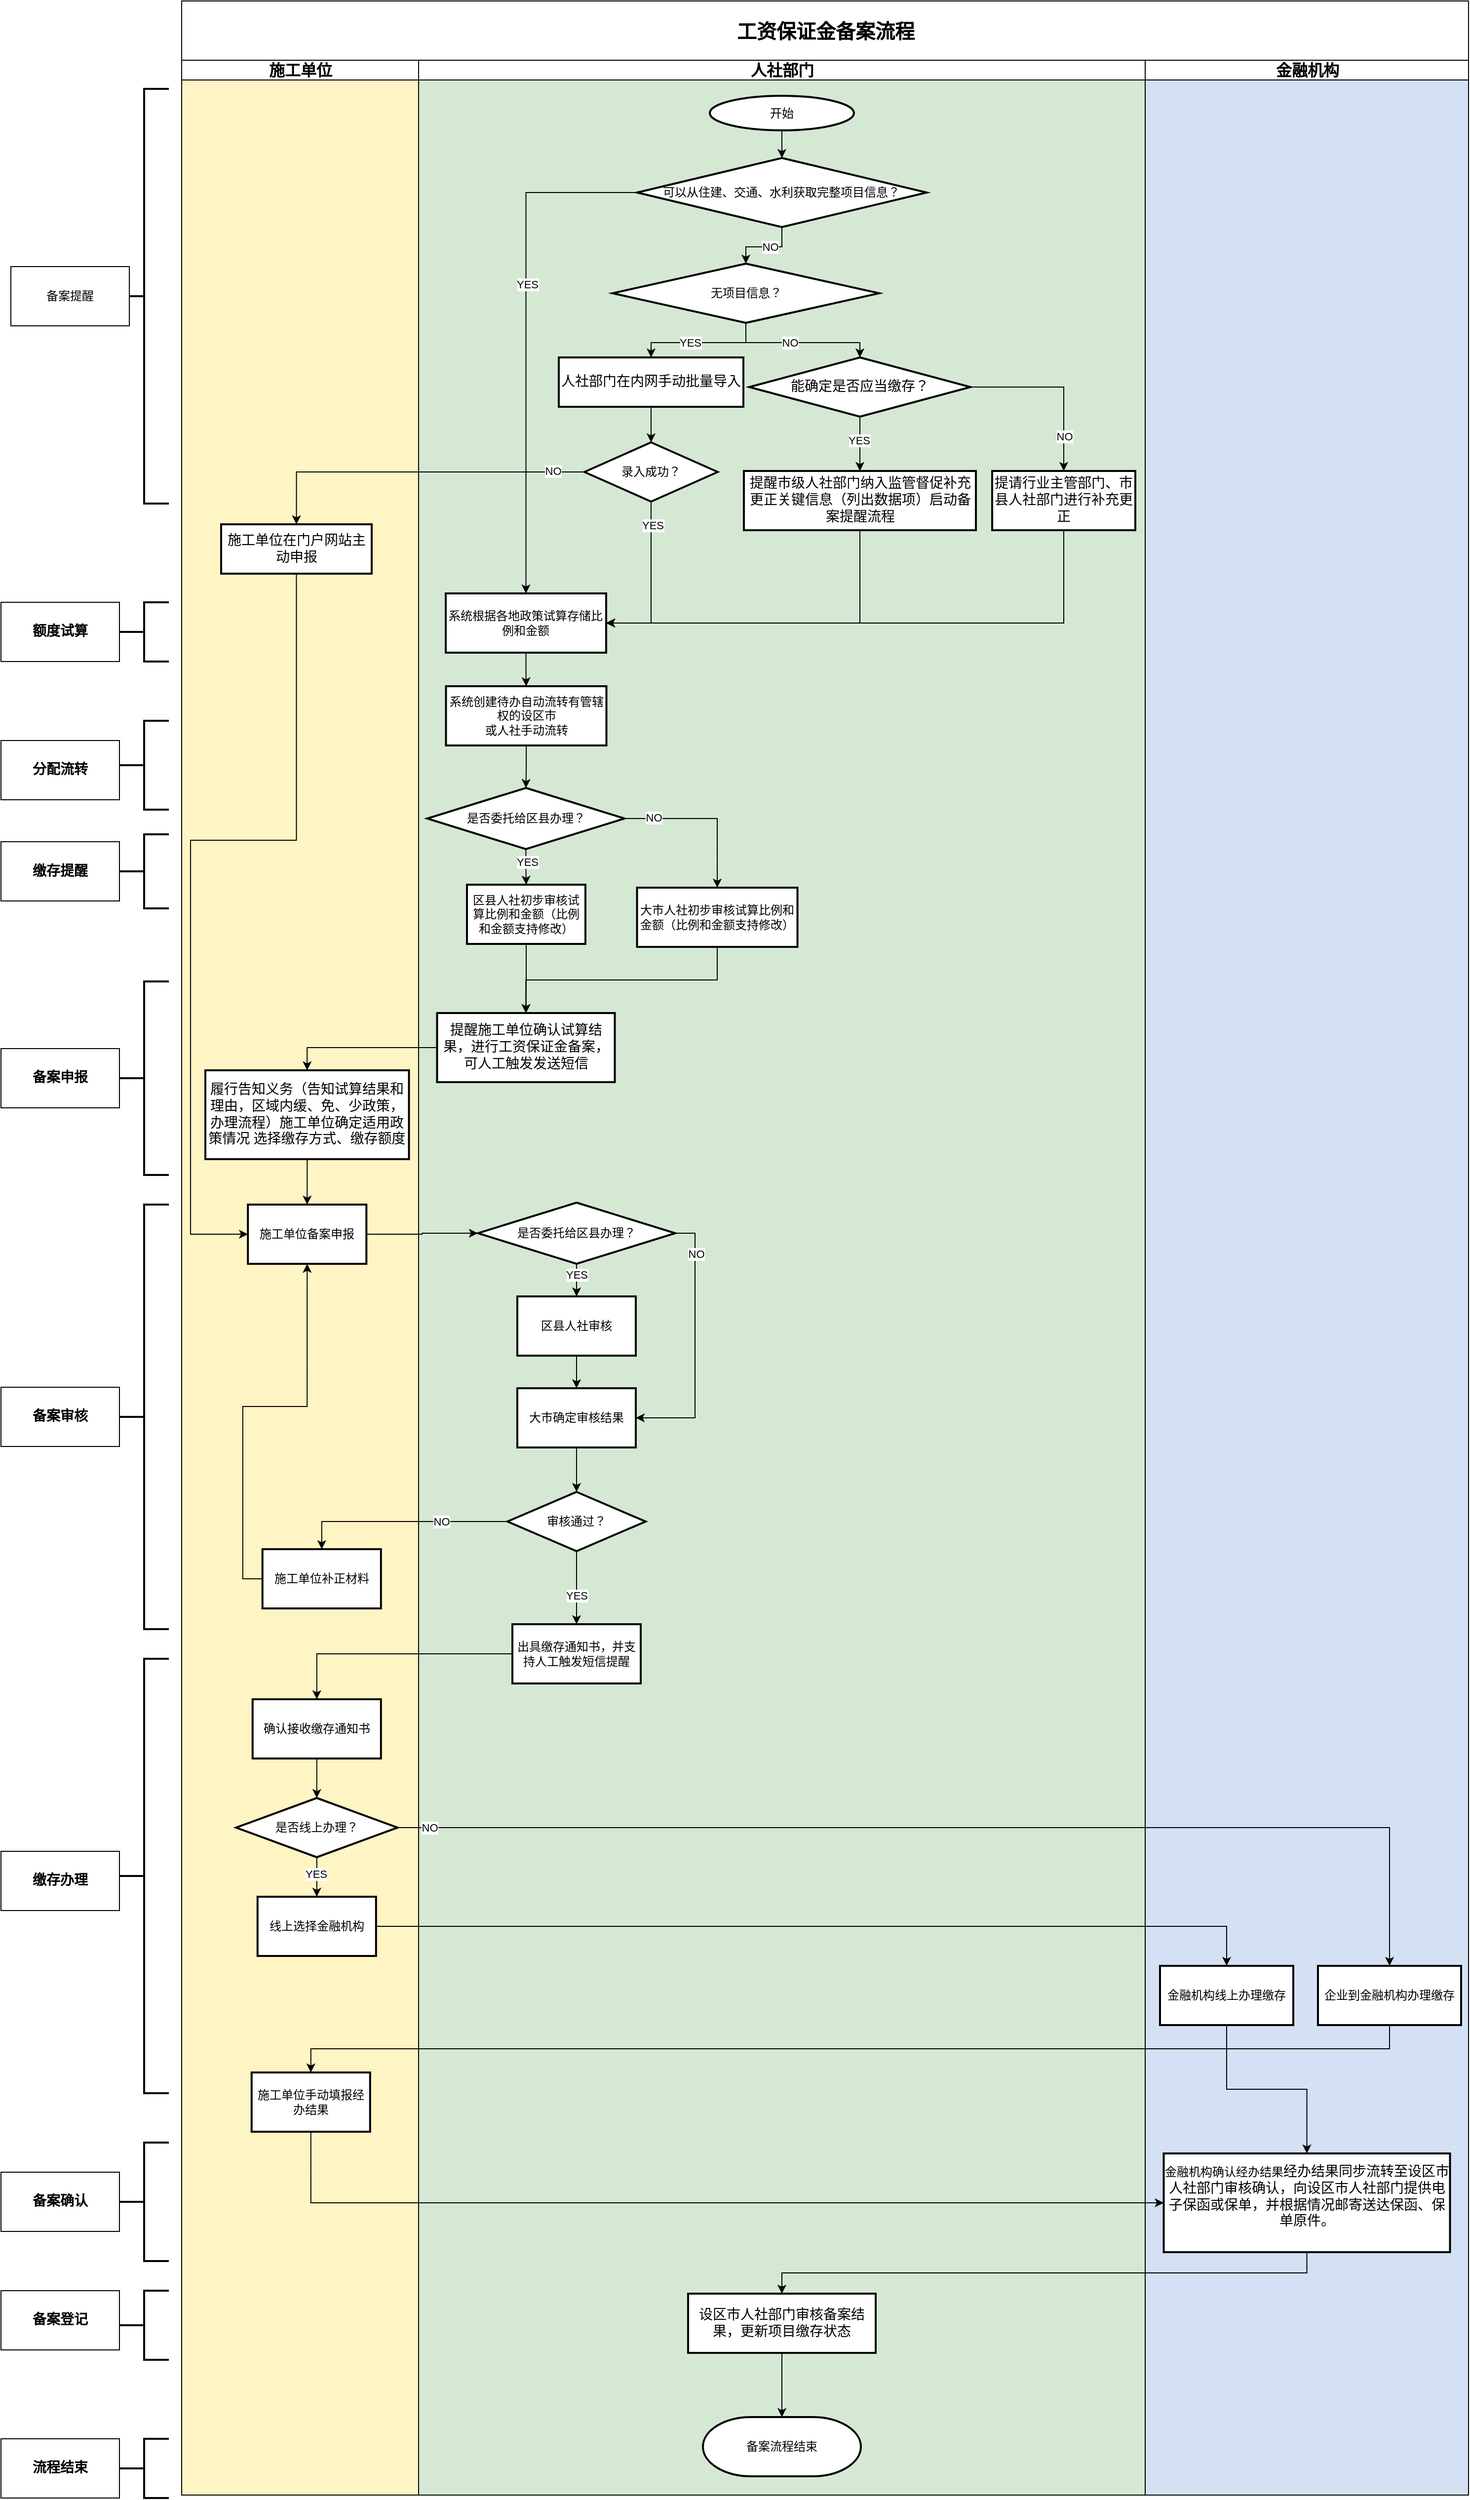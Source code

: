 <mxfile version="24.4.13" type="github" pages="4">
  <diagram id="C5RBs43oDa-KdzZeNtuy" name="工资保证金备案流程">
    <mxGraphModel dx="1968" dy="945" grid="0" gridSize="10" guides="1" tooltips="1" connect="1" arrows="1" fold="1" page="1" pageScale="1" pageWidth="1800" pageHeight="2700" math="0" shadow="0">
      <root>
        <mxCell id="WIyWlLk6GJQsqaUBKTNV-0" />
        <mxCell id="WIyWlLk6GJQsqaUBKTNV-1" parent="WIyWlLk6GJQsqaUBKTNV-0" />
        <mxCell id="mK7_Rjm9uQmZdw8ifcBr-0" value="&lt;font style=&quot;font-size: 20px;&quot;&gt;工资保证金备案流程&lt;/font&gt;" style="swimlane;childLayout=stackLayout;resizeParent=1;resizeParentMax=0;startSize=60;html=1;" vertex="1" parent="WIyWlLk6GJQsqaUBKTNV-1">
          <mxGeometry x="272" y="43" width="1303.5" height="2526" as="geometry" />
        </mxCell>
        <mxCell id="mK7_Rjm9uQmZdw8ifcBr-1" value="施工单位" style="swimlane;startSize=20;html=1;fontSize=16;swimlaneFillColor=#FFF4C3;" vertex="1" parent="mK7_Rjm9uQmZdw8ifcBr-0">
          <mxGeometry y="60" width="240" height="2466" as="geometry" />
        </mxCell>
        <mxCell id="mK7_Rjm9uQmZdw8ifcBr-2" value="" style="edgeStyle=orthogonalEdgeStyle;rounded=0;orthogonalLoop=1;jettySize=auto;html=1;" edge="1" parent="mK7_Rjm9uQmZdw8ifcBr-1" source="mK7_Rjm9uQmZdw8ifcBr-3" target="mK7_Rjm9uQmZdw8ifcBr-4">
          <mxGeometry relative="1" as="geometry" />
        </mxCell>
        <mxCell id="mK7_Rjm9uQmZdw8ifcBr-3" value="&lt;p class=&quot;MsoNormal&quot;&gt;&lt;span style=&quot;mso-spacerun:&#39;yes&#39;;font-family:宋体;mso-ascii-font-family:Calibri;&lt;br/&gt;mso-hansi-font-family:Calibri;mso-bidi-font-family:&#39;Times New Roman&#39;;font-size:10.5pt;&lt;br/&gt;mso-font-kerning:1.0pt;&quot;&gt;&lt;font face=&quot;宋体&quot;&gt;履行告知义务（告知试算结果和理由，区域内缓、免、少政策，办理流程）&lt;/font&gt;&lt;/span&gt;&lt;font style=&quot;font-family: 宋体; font-size: 10.5pt; background-color: initial;&quot; face=&quot;宋体&quot;&gt;施工单位确定适用政策情况&lt;/font&gt;&lt;span style=&quot;font-family: 宋体; font-size: 10.5pt; background-color: initial;&quot;&gt; &lt;/span&gt;&lt;font style=&quot;font-family: 宋体; font-size: 10.5pt; background-color: initial;&quot; face=&quot;宋体&quot;&gt;选择缴存方式、&lt;/font&gt;&lt;font style=&quot;font-family: 宋体; font-size: 10.5pt; background-color: initial;&quot; face=&quot;宋体&quot;&gt;缴存额度&lt;/font&gt;&lt;/p&gt;" style="whiteSpace=wrap;html=1;strokeWidth=2;" vertex="1" parent="mK7_Rjm9uQmZdw8ifcBr-1">
          <mxGeometry x="24.0" y="1023" width="206.25" height="90" as="geometry" />
        </mxCell>
        <mxCell id="mK7_Rjm9uQmZdw8ifcBr-4" value="施工单位备案申报" style="whiteSpace=wrap;html=1;strokeWidth=2;" vertex="1" parent="mK7_Rjm9uQmZdw8ifcBr-1">
          <mxGeometry x="67.13" y="1159" width="120" height="60" as="geometry" />
        </mxCell>
        <mxCell id="mK7_Rjm9uQmZdw8ifcBr-5" style="edgeStyle=orthogonalEdgeStyle;rounded=0;orthogonalLoop=1;jettySize=auto;html=1;entryX=0;entryY=0.5;entryDx=0;entryDy=0;" edge="1" parent="mK7_Rjm9uQmZdw8ifcBr-1" source="mK7_Rjm9uQmZdw8ifcBr-6" target="mK7_Rjm9uQmZdw8ifcBr-4">
          <mxGeometry relative="1" as="geometry">
            <Array as="points">
              <mxPoint x="116" y="790" />
              <mxPoint x="9" y="790" />
              <mxPoint x="9" y="1189" />
            </Array>
          </mxGeometry>
        </mxCell>
        <mxCell id="mK7_Rjm9uQmZdw8ifcBr-6" value="&lt;p class=&quot;MsoNormal&quot;&gt;&lt;span style=&quot;mso-spacerun:&#39;yes&#39;;font-family:宋体;mso-ascii-font-family:Calibri;&lt;br/&gt;mso-hansi-font-family:Calibri;mso-bidi-font-family:&#39;Times New Roman&#39;;font-size:10.5pt;&lt;br/&gt;mso-font-kerning:1.0pt;&quot;&gt;施工单位在门户网站主动申报&lt;/span&gt;&lt;/p&gt;" style="whiteSpace=wrap;html=1;strokeWidth=2;" vertex="1" parent="mK7_Rjm9uQmZdw8ifcBr-1">
          <mxGeometry x="40" y="470" width="152.5" height="50" as="geometry" />
        </mxCell>
        <mxCell id="690ciPL95GRpchXhO9Ni-18" style="edgeStyle=orthogonalEdgeStyle;rounded=0;orthogonalLoop=1;jettySize=auto;html=1;entryX=0.5;entryY=1;entryDx=0;entryDy=0;exitX=0;exitY=0.5;exitDx=0;exitDy=0;" edge="1" parent="mK7_Rjm9uQmZdw8ifcBr-1" source="mK7_Rjm9uQmZdw8ifcBr-7" target="mK7_Rjm9uQmZdw8ifcBr-4">
          <mxGeometry relative="1" as="geometry" />
        </mxCell>
        <mxCell id="mK7_Rjm9uQmZdw8ifcBr-7" value="施工单位补正材料" style="whiteSpace=wrap;html=1;strokeWidth=2;" vertex="1" parent="mK7_Rjm9uQmZdw8ifcBr-1">
          <mxGeometry x="81.87" y="1508" width="120" height="60" as="geometry" />
        </mxCell>
        <mxCell id="mK7_Rjm9uQmZdw8ifcBr-8" value="" style="edgeStyle=orthogonalEdgeStyle;rounded=0;orthogonalLoop=1;jettySize=auto;html=1;" edge="1" parent="mK7_Rjm9uQmZdw8ifcBr-1" source="mK7_Rjm9uQmZdw8ifcBr-9" target="mK7_Rjm9uQmZdw8ifcBr-12">
          <mxGeometry relative="1" as="geometry" />
        </mxCell>
        <mxCell id="mK7_Rjm9uQmZdw8ifcBr-9" value="确认接收缴存通知书" style="whiteSpace=wrap;html=1;strokeWidth=2;" vertex="1" parent="mK7_Rjm9uQmZdw8ifcBr-1">
          <mxGeometry x="71.87" y="1660" width="130" height="60" as="geometry" />
        </mxCell>
        <mxCell id="mK7_Rjm9uQmZdw8ifcBr-10" value="" style="edgeStyle=orthogonalEdgeStyle;rounded=0;orthogonalLoop=1;jettySize=auto;html=1;" edge="1" parent="mK7_Rjm9uQmZdw8ifcBr-1" source="mK7_Rjm9uQmZdw8ifcBr-12" target="mK7_Rjm9uQmZdw8ifcBr-13">
          <mxGeometry relative="1" as="geometry" />
        </mxCell>
        <mxCell id="mK7_Rjm9uQmZdw8ifcBr-11" value="YES" style="edgeLabel;html=1;align=center;verticalAlign=middle;resizable=0;points=[];" vertex="1" connectable="0" parent="mK7_Rjm9uQmZdw8ifcBr-10">
          <mxGeometry x="-0.141" y="-1" relative="1" as="geometry">
            <mxPoint as="offset" />
          </mxGeometry>
        </mxCell>
        <mxCell id="mK7_Rjm9uQmZdw8ifcBr-12" value="是否线上办理？" style="rhombus;whiteSpace=wrap;html=1;strokeWidth=2;" vertex="1" parent="mK7_Rjm9uQmZdw8ifcBr-1">
          <mxGeometry x="55.01" y="1760" width="163.75" height="60" as="geometry" />
        </mxCell>
        <mxCell id="mK7_Rjm9uQmZdw8ifcBr-13" value="线上选择金融机构" style="whiteSpace=wrap;html=1;strokeWidth=2;" vertex="1" parent="mK7_Rjm9uQmZdw8ifcBr-1">
          <mxGeometry x="76.885" y="1860" width="120" height="60" as="geometry" />
        </mxCell>
        <mxCell id="mK7_Rjm9uQmZdw8ifcBr-14" value="施工单位手动填报经办结果" style="whiteSpace=wrap;html=1;strokeWidth=2;" vertex="1" parent="mK7_Rjm9uQmZdw8ifcBr-1">
          <mxGeometry x="70.865" y="2038" width="120" height="60" as="geometry" />
        </mxCell>
        <mxCell id="mK7_Rjm9uQmZdw8ifcBr-15" value="人社部门" style="swimlane;startSize=20;html=1;fontSize=16;swimlaneFillColor=#D5E8D4;" vertex="1" parent="mK7_Rjm9uQmZdw8ifcBr-0">
          <mxGeometry x="240" y="60" width="736" height="2466" as="geometry" />
        </mxCell>
        <mxCell id="mK7_Rjm9uQmZdw8ifcBr-16" value="开始" style="strokeWidth=2;html=1;shape=mxgraph.flowchart.start_2;whiteSpace=wrap;" vertex="1" parent="mK7_Rjm9uQmZdw8ifcBr-15">
          <mxGeometry x="295" y="36" width="146" height="35" as="geometry" />
        </mxCell>
        <mxCell id="mK7_Rjm9uQmZdw8ifcBr-17" value="" style="edgeStyle=orthogonalEdgeStyle;rounded=0;orthogonalLoop=1;jettySize=auto;html=1;exitX=0;exitY=0.5;exitDx=0;exitDy=0;exitPerimeter=0;" edge="1" parent="mK7_Rjm9uQmZdw8ifcBr-15" source="mK7_Rjm9uQmZdw8ifcBr-19" target="mK7_Rjm9uQmZdw8ifcBr-21">
          <mxGeometry relative="1" as="geometry" />
        </mxCell>
        <mxCell id="mK7_Rjm9uQmZdw8ifcBr-18" value="YES" style="edgeLabel;html=1;align=center;verticalAlign=middle;resizable=0;points=[];" vertex="1" connectable="0" parent="mK7_Rjm9uQmZdw8ifcBr-17">
          <mxGeometry x="-0.209" y="1" relative="1" as="geometry">
            <mxPoint as="offset" />
          </mxGeometry>
        </mxCell>
        <mxCell id="mK7_Rjm9uQmZdw8ifcBr-19" value="可以从住建、交通、水利获取完整项目信息？" style="strokeWidth=2;html=1;shape=mxgraph.flowchart.decision;whiteSpace=wrap;" vertex="1" parent="mK7_Rjm9uQmZdw8ifcBr-15">
          <mxGeometry x="221.28" y="99" width="293.44" height="70" as="geometry" />
        </mxCell>
        <mxCell id="mK7_Rjm9uQmZdw8ifcBr-20" style="edgeStyle=orthogonalEdgeStyle;rounded=0;orthogonalLoop=1;jettySize=auto;html=1;entryX=0.5;entryY=0;entryDx=0;entryDy=0;" edge="1" parent="mK7_Rjm9uQmZdw8ifcBr-15" source="mK7_Rjm9uQmZdw8ifcBr-21" target="mK7_Rjm9uQmZdw8ifcBr-54">
          <mxGeometry relative="1" as="geometry" />
        </mxCell>
        <mxCell id="mK7_Rjm9uQmZdw8ifcBr-21" value="系统根据各地政策试算存储比例和金额" style="whiteSpace=wrap;html=1;strokeWidth=2;" vertex="1" parent="mK7_Rjm9uQmZdw8ifcBr-15">
          <mxGeometry x="27.49" y="540" width="162.51" height="60" as="geometry" />
        </mxCell>
        <mxCell id="mK7_Rjm9uQmZdw8ifcBr-22" value="" style="edgeStyle=orthogonalEdgeStyle;rounded=0;orthogonalLoop=1;jettySize=auto;html=1;entryX=0.5;entryY=0;entryDx=0;entryDy=0;entryPerimeter=0;" edge="1" parent="mK7_Rjm9uQmZdw8ifcBr-15" source="mK7_Rjm9uQmZdw8ifcBr-24" target="mK7_Rjm9uQmZdw8ifcBr-38">
          <mxGeometry relative="1" as="geometry" />
        </mxCell>
        <mxCell id="mK7_Rjm9uQmZdw8ifcBr-23" value="NO" style="edgeLabel;html=1;align=center;verticalAlign=middle;resizable=0;points=[];" vertex="1" connectable="0" parent="mK7_Rjm9uQmZdw8ifcBr-22">
          <mxGeometry x="-0.15" relative="1" as="geometry">
            <mxPoint as="offset" />
          </mxGeometry>
        </mxCell>
        <mxCell id="mK7_Rjm9uQmZdw8ifcBr-24" value="无项目信息？" style="strokeWidth=2;html=1;shape=mxgraph.flowchart.decision;whiteSpace=wrap;" vertex="1" parent="mK7_Rjm9uQmZdw8ifcBr-15">
          <mxGeometry x="196.5" y="206" width="270" height="60" as="geometry" />
        </mxCell>
        <mxCell id="mK7_Rjm9uQmZdw8ifcBr-25" value="" style="edgeStyle=orthogonalEdgeStyle;rounded=0;orthogonalLoop=1;jettySize=auto;html=1;" edge="1" parent="mK7_Rjm9uQmZdw8ifcBr-15" source="mK7_Rjm9uQmZdw8ifcBr-26" target="mK7_Rjm9uQmZdw8ifcBr-33">
          <mxGeometry relative="1" as="geometry" />
        </mxCell>
        <mxCell id="mK7_Rjm9uQmZdw8ifcBr-26" value="&lt;pre&gt;&lt;span style=&quot;mso-spacerun:&#39;yes&#39;;font-family:宋体;mso-ascii-font-family:Calibri;&lt;br/&gt;mso-hansi-font-family:Calibri;mso-bidi-font-family:&#39;Times New Roman&#39;;font-size:10.5pt;&lt;br/&gt;mso-font-kerning:1.0pt;&quot;&gt;人社部门在内网手动批量导入&lt;/span&gt;&lt;/pre&gt;&lt;p class=&quot;MsoNormal&quot;&gt;&lt;span style=&quot;mso-spacerun:&#39;yes&#39;;font-family:宋体;mso-ascii-font-family:Calibri;&lt;br/&gt;mso-hansi-font-family:Calibri;mso-bidi-font-family:&#39;Times New Roman&#39;;font-size:10.5pt;&lt;br/&gt;mso-font-kerning:1.0pt;&quot;&gt;&lt;/span&gt;&lt;/p&gt;" style="whiteSpace=wrap;html=1;strokeWidth=2;" vertex="1" parent="mK7_Rjm9uQmZdw8ifcBr-15">
          <mxGeometry x="142" y="301" width="187" height="50" as="geometry" />
        </mxCell>
        <mxCell id="mK7_Rjm9uQmZdw8ifcBr-27" value="" style="edgeStyle=orthogonalEdgeStyle;rounded=0;orthogonalLoop=1;jettySize=auto;html=1;" edge="1" parent="mK7_Rjm9uQmZdw8ifcBr-15" source="mK7_Rjm9uQmZdw8ifcBr-19" target="mK7_Rjm9uQmZdw8ifcBr-24">
          <mxGeometry relative="1" as="geometry" />
        </mxCell>
        <mxCell id="mK7_Rjm9uQmZdw8ifcBr-28" value="NO" style="edgeLabel;html=1;align=center;verticalAlign=middle;resizable=0;points=[];" vertex="1" connectable="0" parent="mK7_Rjm9uQmZdw8ifcBr-27">
          <mxGeometry x="-0.132" relative="1" as="geometry">
            <mxPoint as="offset" />
          </mxGeometry>
        </mxCell>
        <mxCell id="mK7_Rjm9uQmZdw8ifcBr-29" value="" style="edgeStyle=orthogonalEdgeStyle;rounded=0;orthogonalLoop=1;jettySize=auto;html=1;" edge="1" parent="mK7_Rjm9uQmZdw8ifcBr-15" source="mK7_Rjm9uQmZdw8ifcBr-24" target="mK7_Rjm9uQmZdw8ifcBr-26">
          <mxGeometry relative="1" as="geometry" />
        </mxCell>
        <mxCell id="mK7_Rjm9uQmZdw8ifcBr-30" value="YES" style="edgeLabel;html=1;align=center;verticalAlign=middle;resizable=0;points=[];" vertex="1" connectable="0" parent="mK7_Rjm9uQmZdw8ifcBr-29">
          <mxGeometry x="0.168" relative="1" as="geometry">
            <mxPoint as="offset" />
          </mxGeometry>
        </mxCell>
        <mxCell id="mK7_Rjm9uQmZdw8ifcBr-31" style="edgeStyle=orthogonalEdgeStyle;rounded=0;orthogonalLoop=1;jettySize=auto;html=1;entryX=1;entryY=0.5;entryDx=0;entryDy=0;exitX=0.5;exitY=1;exitDx=0;exitDy=0;" edge="1" parent="mK7_Rjm9uQmZdw8ifcBr-15" source="mK7_Rjm9uQmZdw8ifcBr-33" target="mK7_Rjm9uQmZdw8ifcBr-21">
          <mxGeometry relative="1" as="geometry" />
        </mxCell>
        <mxCell id="mK7_Rjm9uQmZdw8ifcBr-32" value="YES" style="edgeLabel;html=1;align=center;verticalAlign=middle;resizable=0;points=[];" vertex="1" connectable="0" parent="mK7_Rjm9uQmZdw8ifcBr-31">
          <mxGeometry x="-0.72" y="1" relative="1" as="geometry">
            <mxPoint as="offset" />
          </mxGeometry>
        </mxCell>
        <mxCell id="mK7_Rjm9uQmZdw8ifcBr-33" value="录入成功？" style="rhombus;whiteSpace=wrap;html=1;strokeWidth=2;" vertex="1" parent="mK7_Rjm9uQmZdw8ifcBr-15">
          <mxGeometry x="168" y="387" width="135" height="60" as="geometry" />
        </mxCell>
        <mxCell id="mK7_Rjm9uQmZdw8ifcBr-34" value="" style="edgeStyle=orthogonalEdgeStyle;rounded=0;orthogonalLoop=1;jettySize=auto;html=1;" edge="1" parent="mK7_Rjm9uQmZdw8ifcBr-15" source="mK7_Rjm9uQmZdw8ifcBr-38" target="mK7_Rjm9uQmZdw8ifcBr-40">
          <mxGeometry relative="1" as="geometry" />
        </mxCell>
        <mxCell id="mK7_Rjm9uQmZdw8ifcBr-35" value="YES" style="edgeLabel;html=1;align=center;verticalAlign=middle;resizable=0;points=[];" vertex="1" connectable="0" parent="mK7_Rjm9uQmZdw8ifcBr-34">
          <mxGeometry x="-0.133" y="-1" relative="1" as="geometry">
            <mxPoint as="offset" />
          </mxGeometry>
        </mxCell>
        <mxCell id="mK7_Rjm9uQmZdw8ifcBr-36" value="" style="edgeStyle=orthogonalEdgeStyle;rounded=0;orthogonalLoop=1;jettySize=auto;html=1;" edge="1" parent="mK7_Rjm9uQmZdw8ifcBr-15" source="mK7_Rjm9uQmZdw8ifcBr-38" target="mK7_Rjm9uQmZdw8ifcBr-42">
          <mxGeometry relative="1" as="geometry" />
        </mxCell>
        <mxCell id="mK7_Rjm9uQmZdw8ifcBr-37" value="NO" style="edgeLabel;html=1;align=center;verticalAlign=middle;resizable=0;points=[];" vertex="1" connectable="0" parent="mK7_Rjm9uQmZdw8ifcBr-36">
          <mxGeometry x="0.604" relative="1" as="geometry">
            <mxPoint as="offset" />
          </mxGeometry>
        </mxCell>
        <mxCell id="mK7_Rjm9uQmZdw8ifcBr-38" value="&lt;pre&gt;&lt;span style=&quot;mso-spacerun:&#39;yes&#39;;font-family:宋体;mso-ascii-font-family:Calibri;&lt;br/&gt;mso-hansi-font-family:Calibri;mso-bidi-font-family:&#39;Times New Roman&#39;;font-size:10.5pt;&lt;br/&gt;mso-font-kerning:1.0pt;&quot;&gt;能确定是否应当缴存？&lt;/span&gt;&lt;/pre&gt;" style="strokeWidth=2;html=1;shape=mxgraph.flowchart.decision;whiteSpace=wrap;strokeColor=default;align=center;verticalAlign=middle;fontFamily=Helvetica;fontSize=12;fontColor=default;fillColor=default;" vertex="1" parent="mK7_Rjm9uQmZdw8ifcBr-15">
          <mxGeometry x="335" y="301" width="224" height="60" as="geometry" />
        </mxCell>
        <mxCell id="mK7_Rjm9uQmZdw8ifcBr-39" value="" style="edgeStyle=orthogonalEdgeStyle;rounded=0;orthogonalLoop=1;jettySize=auto;html=1;entryX=1;entryY=0.5;entryDx=0;entryDy=0;exitX=0.5;exitY=1;exitDx=0;exitDy=0;" edge="1" parent="mK7_Rjm9uQmZdw8ifcBr-15" source="mK7_Rjm9uQmZdw8ifcBr-40" target="mK7_Rjm9uQmZdw8ifcBr-21">
          <mxGeometry relative="1" as="geometry" />
        </mxCell>
        <mxCell id="mK7_Rjm9uQmZdw8ifcBr-40" value="&lt;p class=&quot;MsoNormal&quot;&gt;&lt;span style=&quot;mso-spacerun:&#39;yes&#39;;font-family:宋体;mso-ascii-font-family:Calibri;&lt;br/&gt;mso-hansi-font-family:Calibri;mso-bidi-font-family:&#39;Times New Roman&#39;;font-size:10.5pt;&lt;br/&gt;mso-font-kerning:1.0pt;&quot;&gt;提醒市级人社部门纳入监管&lt;/span&gt;&lt;span style=&quot;background-color: initial; font-family: 宋体; font-size: 10.5pt;&quot;&gt;督促补充更正关键信息（列出数据项）启动&lt;/span&gt;&lt;span style=&quot;background-color: initial;&quot;&gt;&lt;span style=&quot;font-family: 宋体; font-size: 10.5pt;&quot;&gt;备案提醒&lt;/span&gt;&lt;/span&gt;&lt;span style=&quot;background-color: initial; font-family: 宋体; font-size: 10.5pt;&quot;&gt;流程&lt;/span&gt;&lt;/p&gt;" style="html=1;strokeWidth=2;whiteSpace=wrap;" vertex="1" parent="mK7_Rjm9uQmZdw8ifcBr-15">
          <mxGeometry x="329.5" y="416" width="235" height="60" as="geometry" />
        </mxCell>
        <mxCell id="mK7_Rjm9uQmZdw8ifcBr-41" style="edgeStyle=orthogonalEdgeStyle;rounded=0;orthogonalLoop=1;jettySize=auto;html=1;entryX=1;entryY=0.5;entryDx=0;entryDy=0;exitX=0.5;exitY=1;exitDx=0;exitDy=0;" edge="1" parent="mK7_Rjm9uQmZdw8ifcBr-15" source="mK7_Rjm9uQmZdw8ifcBr-42" target="mK7_Rjm9uQmZdw8ifcBr-21">
          <mxGeometry relative="1" as="geometry" />
        </mxCell>
        <mxCell id="mK7_Rjm9uQmZdw8ifcBr-42" value="&lt;p class=&quot;MsoNormal&quot;&gt;&lt;span style=&quot;mso-spacerun:&#39;yes&#39;;font-family:宋体;mso-ascii-font-family:Calibri;&lt;br/&gt;mso-hansi-font-family:Calibri;mso-bidi-font-family:&#39;Times New Roman&#39;;font-size:10.5pt;&lt;br/&gt;mso-font-kerning:1.0pt;&quot;&gt;提请行业主管部门、市县人社部门进行补充更正&lt;/span&gt;&lt;/p&gt;" style="whiteSpace=wrap;html=1;strokeWidth=2;" vertex="1" parent="mK7_Rjm9uQmZdw8ifcBr-15">
          <mxGeometry x="581" y="416" width="145" height="60" as="geometry" />
        </mxCell>
        <mxCell id="mK7_Rjm9uQmZdw8ifcBr-43" value="" style="edgeStyle=orthogonalEdgeStyle;rounded=0;orthogonalLoop=1;jettySize=auto;html=1;" edge="1" parent="mK7_Rjm9uQmZdw8ifcBr-15" source="mK7_Rjm9uQmZdw8ifcBr-47" target="mK7_Rjm9uQmZdw8ifcBr-49">
          <mxGeometry relative="1" as="geometry" />
        </mxCell>
        <mxCell id="mK7_Rjm9uQmZdw8ifcBr-44" value="YES" style="edgeLabel;html=1;align=center;verticalAlign=middle;resizable=0;points=[];" vertex="1" connectable="0" parent="mK7_Rjm9uQmZdw8ifcBr-43">
          <mxGeometry x="-0.289" y="1" relative="1" as="geometry">
            <mxPoint as="offset" />
          </mxGeometry>
        </mxCell>
        <mxCell id="mK7_Rjm9uQmZdw8ifcBr-45" style="edgeStyle=orthogonalEdgeStyle;rounded=0;orthogonalLoop=1;jettySize=auto;html=1;entryX=0.5;entryY=0;entryDx=0;entryDy=0;exitX=1;exitY=0.5;exitDx=0;exitDy=0;" edge="1" parent="mK7_Rjm9uQmZdw8ifcBr-15" source="mK7_Rjm9uQmZdw8ifcBr-47" target="mK7_Rjm9uQmZdw8ifcBr-52">
          <mxGeometry relative="1" as="geometry" />
        </mxCell>
        <mxCell id="mK7_Rjm9uQmZdw8ifcBr-46" value="NO" style="edgeLabel;html=1;align=center;verticalAlign=middle;resizable=0;points=[];" vertex="1" connectable="0" parent="mK7_Rjm9uQmZdw8ifcBr-45">
          <mxGeometry x="-0.638" relative="1" as="geometry">
            <mxPoint y="-1" as="offset" />
          </mxGeometry>
        </mxCell>
        <mxCell id="mK7_Rjm9uQmZdw8ifcBr-47" value="是否委托给区县办理？" style="rhombus;whiteSpace=wrap;html=1;strokeWidth=2;" vertex="1" parent="mK7_Rjm9uQmZdw8ifcBr-15">
          <mxGeometry x="8.74" y="737" width="200" height="62" as="geometry" />
        </mxCell>
        <mxCell id="690ciPL95GRpchXhO9Ni-3" style="edgeStyle=orthogonalEdgeStyle;rounded=0;orthogonalLoop=1;jettySize=auto;html=1;entryX=0.5;entryY=0;entryDx=0;entryDy=0;" edge="1" parent="mK7_Rjm9uQmZdw8ifcBr-15" source="mK7_Rjm9uQmZdw8ifcBr-49" target="mK7_Rjm9uQmZdw8ifcBr-55">
          <mxGeometry relative="1" as="geometry" />
        </mxCell>
        <mxCell id="mK7_Rjm9uQmZdw8ifcBr-49" value="区县人社初步审核试算比例和金额（比例和金额支持修改）" style="whiteSpace=wrap;html=1;strokeWidth=2;" vertex="1" parent="mK7_Rjm9uQmZdw8ifcBr-15">
          <mxGeometry x="49" y="835" width="120" height="60" as="geometry" />
        </mxCell>
        <mxCell id="mK7_Rjm9uQmZdw8ifcBr-50" value="" style="edgeStyle=orthogonalEdgeStyle;rounded=0;orthogonalLoop=1;jettySize=auto;html=1;" edge="1" parent="mK7_Rjm9uQmZdw8ifcBr-15" source="mK7_Rjm9uQmZdw8ifcBr-51" target="mK7_Rjm9uQmZdw8ifcBr-59">
          <mxGeometry relative="1" as="geometry" />
        </mxCell>
        <mxCell id="mK7_Rjm9uQmZdw8ifcBr-51" value="大市确定审核结果" style="whiteSpace=wrap;html=1;strokeWidth=2;" vertex="1" parent="mK7_Rjm9uQmZdw8ifcBr-15">
          <mxGeometry x="100" y="1345" width="120" height="60" as="geometry" />
        </mxCell>
        <mxCell id="mK7_Rjm9uQmZdw8ifcBr-52" value="大市人社初步审核试算比例和金额（比例和金额支持修改）" style="whiteSpace=wrap;html=1;strokeWidth=2;" vertex="1" parent="mK7_Rjm9uQmZdw8ifcBr-15">
          <mxGeometry x="221.28" y="838" width="162.5" height="60" as="geometry" />
        </mxCell>
        <mxCell id="690ciPL95GRpchXhO9Ni-0" style="edgeStyle=orthogonalEdgeStyle;rounded=0;orthogonalLoop=1;jettySize=auto;html=1;entryX=0.5;entryY=0;entryDx=0;entryDy=0;" edge="1" parent="mK7_Rjm9uQmZdw8ifcBr-15" source="mK7_Rjm9uQmZdw8ifcBr-54" target="mK7_Rjm9uQmZdw8ifcBr-47">
          <mxGeometry relative="1" as="geometry" />
        </mxCell>
        <mxCell id="mK7_Rjm9uQmZdw8ifcBr-54" value="系统创建待办自动流转有管辖权的设区市&lt;div&gt;或&lt;span style=&quot;background-color: initial;&quot;&gt;人社手动流转&lt;/span&gt;&lt;/div&gt;" style="whiteSpace=wrap;html=1;strokeWidth=2;" vertex="1" parent="mK7_Rjm9uQmZdw8ifcBr-15">
          <mxGeometry x="27.75" y="634" width="162.51" height="60" as="geometry" />
        </mxCell>
        <mxCell id="mK7_Rjm9uQmZdw8ifcBr-55" value="&lt;p class=&quot;MsoNormal&quot;&gt;&lt;span style=&quot;mso-spacerun:&#39;yes&#39;;font-family:宋体;mso-ascii-font-family:Calibri;&lt;br/&gt;mso-hansi-font-family:Calibri;mso-bidi-font-family:&#39;Times New Roman&#39;;font-size:10.5pt;&lt;br/&gt;mso-font-kerning:1.0pt;&quot;&gt;提醒施工单位确认试算结果，进行工资保证金备案，可人工触发发送短信&lt;/span&gt;&lt;/p&gt;" style="whiteSpace=wrap;html=1;strokeWidth=2;" vertex="1" parent="mK7_Rjm9uQmZdw8ifcBr-15">
          <mxGeometry x="18.74" y="965" width="180" height="70" as="geometry" />
        </mxCell>
        <mxCell id="mK7_Rjm9uQmZdw8ifcBr-56" style="edgeStyle=orthogonalEdgeStyle;rounded=0;orthogonalLoop=1;jettySize=auto;html=1;entryX=0.5;entryY=0;entryDx=0;entryDy=0;exitX=0.5;exitY=1;exitDx=0;exitDy=0;" edge="1" parent="mK7_Rjm9uQmZdw8ifcBr-15" source="mK7_Rjm9uQmZdw8ifcBr-52" target="mK7_Rjm9uQmZdw8ifcBr-55">
          <mxGeometry relative="1" as="geometry" />
        </mxCell>
        <mxCell id="mK7_Rjm9uQmZdw8ifcBr-57" value="" style="edgeStyle=orthogonalEdgeStyle;rounded=0;orthogonalLoop=1;jettySize=auto;html=1;" edge="1" parent="mK7_Rjm9uQmZdw8ifcBr-15" source="mK7_Rjm9uQmZdw8ifcBr-59" target="mK7_Rjm9uQmZdw8ifcBr-60">
          <mxGeometry relative="1" as="geometry" />
        </mxCell>
        <mxCell id="mK7_Rjm9uQmZdw8ifcBr-58" value="YES" style="edgeLabel;html=1;align=center;verticalAlign=middle;resizable=0;points=[];" vertex="1" connectable="0" parent="mK7_Rjm9uQmZdw8ifcBr-57">
          <mxGeometry x="0.213" relative="1" as="geometry">
            <mxPoint as="offset" />
          </mxGeometry>
        </mxCell>
        <mxCell id="mK7_Rjm9uQmZdw8ifcBr-59" value="审核通过？" style="rhombus;whiteSpace=wrap;html=1;strokeWidth=2;" vertex="1" parent="mK7_Rjm9uQmZdw8ifcBr-15">
          <mxGeometry x="90" y="1450" width="140" height="60" as="geometry" />
        </mxCell>
        <mxCell id="mK7_Rjm9uQmZdw8ifcBr-60" value="出具缴存通知书，并支持人工触发短信提醒" style="whiteSpace=wrap;html=1;strokeWidth=2;" vertex="1" parent="mK7_Rjm9uQmZdw8ifcBr-15">
          <mxGeometry x="95.01" y="1584" width="130" height="60" as="geometry" />
        </mxCell>
        <mxCell id="mK7_Rjm9uQmZdw8ifcBr-61" value="&lt;p class=&quot;MsoNormal&quot;&gt;&lt;span style=&quot;font-family: 宋体; font-size: 10.5pt;&quot;&gt;设区市人社部门审核备案结果，更新项目缴存状态&lt;/span&gt;&lt;/p&gt;" style="whiteSpace=wrap;html=1;strokeWidth=2;" vertex="1" parent="mK7_Rjm9uQmZdw8ifcBr-15">
          <mxGeometry x="273" y="2262" width="190" height="60" as="geometry" />
        </mxCell>
        <mxCell id="mK7_Rjm9uQmZdw8ifcBr-62" value="备案流程结束" style="strokeWidth=2;html=1;shape=mxgraph.flowchart.terminator;whiteSpace=wrap;" vertex="1" parent="mK7_Rjm9uQmZdw8ifcBr-15">
          <mxGeometry x="288" y="2387" width="160" height="60" as="geometry" />
        </mxCell>
        <mxCell id="mK7_Rjm9uQmZdw8ifcBr-63" style="edgeStyle=orthogonalEdgeStyle;rounded=0;orthogonalLoop=1;jettySize=auto;html=1;entryX=0.5;entryY=0;entryDx=0;entryDy=0;entryPerimeter=0;" edge="1" parent="mK7_Rjm9uQmZdw8ifcBr-15" source="mK7_Rjm9uQmZdw8ifcBr-61" target="mK7_Rjm9uQmZdw8ifcBr-62">
          <mxGeometry relative="1" as="geometry" />
        </mxCell>
        <mxCell id="mK7_Rjm9uQmZdw8ifcBr-64" style="edgeStyle=orthogonalEdgeStyle;rounded=0;orthogonalLoop=1;jettySize=auto;html=1;entryX=0.5;entryY=0;entryDx=0;entryDy=0;entryPerimeter=0;" edge="1" parent="mK7_Rjm9uQmZdw8ifcBr-15" source="mK7_Rjm9uQmZdw8ifcBr-16" target="mK7_Rjm9uQmZdw8ifcBr-19">
          <mxGeometry relative="1" as="geometry" />
        </mxCell>
        <mxCell id="690ciPL95GRpchXhO9Ni-12" value="" style="edgeStyle=orthogonalEdgeStyle;rounded=0;orthogonalLoop=1;jettySize=auto;html=1;" edge="1" parent="mK7_Rjm9uQmZdw8ifcBr-15" source="690ciPL95GRpchXhO9Ni-8" target="690ciPL95GRpchXhO9Ni-11">
          <mxGeometry relative="1" as="geometry" />
        </mxCell>
        <mxCell id="690ciPL95GRpchXhO9Ni-16" value="YES" style="edgeLabel;html=1;align=center;verticalAlign=middle;resizable=0;points=[];" vertex="1" connectable="0" parent="690ciPL95GRpchXhO9Ni-12">
          <mxGeometry x="-0.522" relative="1" as="geometry">
            <mxPoint as="offset" />
          </mxGeometry>
        </mxCell>
        <mxCell id="690ciPL95GRpchXhO9Ni-13" style="edgeStyle=orthogonalEdgeStyle;rounded=0;orthogonalLoop=1;jettySize=auto;html=1;entryX=1;entryY=0.5;entryDx=0;entryDy=0;exitX=1;exitY=0.5;exitDx=0;exitDy=0;" edge="1" parent="mK7_Rjm9uQmZdw8ifcBr-15" source="690ciPL95GRpchXhO9Ni-8" target="mK7_Rjm9uQmZdw8ifcBr-51">
          <mxGeometry relative="1" as="geometry" />
        </mxCell>
        <mxCell id="690ciPL95GRpchXhO9Ni-15" value="NO" style="edgeLabel;html=1;align=center;verticalAlign=middle;resizable=0;points=[];" vertex="1" connectable="0" parent="690ciPL95GRpchXhO9Ni-13">
          <mxGeometry x="-0.696" y="1" relative="1" as="geometry">
            <mxPoint as="offset" />
          </mxGeometry>
        </mxCell>
        <mxCell id="690ciPL95GRpchXhO9Ni-8" value="是否委托给区县办理？" style="rhombus;whiteSpace=wrap;html=1;strokeWidth=2;" vertex="1" parent="mK7_Rjm9uQmZdw8ifcBr-15">
          <mxGeometry x="60.01" y="1157" width="200" height="62" as="geometry" />
        </mxCell>
        <mxCell id="690ciPL95GRpchXhO9Ni-14" style="edgeStyle=orthogonalEdgeStyle;rounded=0;orthogonalLoop=1;jettySize=auto;html=1;entryX=0.5;entryY=0;entryDx=0;entryDy=0;" edge="1" parent="mK7_Rjm9uQmZdw8ifcBr-15" source="690ciPL95GRpchXhO9Ni-11" target="mK7_Rjm9uQmZdw8ifcBr-51">
          <mxGeometry relative="1" as="geometry" />
        </mxCell>
        <mxCell id="690ciPL95GRpchXhO9Ni-11" value="区县人社审核" style="whiteSpace=wrap;html=1;strokeWidth=2;" vertex="1" parent="mK7_Rjm9uQmZdw8ifcBr-15">
          <mxGeometry x="100.01" y="1252" width="120" height="60" as="geometry" />
        </mxCell>
        <mxCell id="mK7_Rjm9uQmZdw8ifcBr-65" value="金融机构" style="swimlane;startSize=20;html=1;fontSize=16;swimlaneFillColor=#D4E1F5;" vertex="1" parent="mK7_Rjm9uQmZdw8ifcBr-0">
          <mxGeometry x="976" y="60" width="327.5" height="2466" as="geometry" />
        </mxCell>
        <mxCell id="mK7_Rjm9uQmZdw8ifcBr-66" value="企业到金融机构办理缴存" style="whiteSpace=wrap;html=1;strokeWidth=2;" vertex="1" parent="mK7_Rjm9uQmZdw8ifcBr-65">
          <mxGeometry x="175" y="1930" width="145" height="60" as="geometry" />
        </mxCell>
        <mxCell id="mK7_Rjm9uQmZdw8ifcBr-67" style="edgeStyle=orthogonalEdgeStyle;rounded=0;orthogonalLoop=1;jettySize=auto;html=1;entryX=0.5;entryY=0;entryDx=0;entryDy=0;" edge="1" parent="mK7_Rjm9uQmZdw8ifcBr-65" source="mK7_Rjm9uQmZdw8ifcBr-68" target="mK7_Rjm9uQmZdw8ifcBr-69">
          <mxGeometry relative="1" as="geometry" />
        </mxCell>
        <mxCell id="mK7_Rjm9uQmZdw8ifcBr-68" value="金融机构线上办理缴存" style="whiteSpace=wrap;html=1;strokeWidth=2;" vertex="1" parent="mK7_Rjm9uQmZdw8ifcBr-65">
          <mxGeometry x="15" y="1930" width="135" height="60" as="geometry" />
        </mxCell>
        <mxCell id="mK7_Rjm9uQmZdw8ifcBr-69" value="金融机构确认经办结果&lt;span style=&quot;text-indent: -94.5pt; background-color: initial; font-family: 宋体; font-size: 10.5pt;&quot;&gt;经办结果同步流转至&lt;/span&gt;&lt;span style=&quot;text-indent: -94.5pt; background-color: initial; font-family: 宋体; font-size: 10.5pt;&quot;&gt;设区市人社部门审核确认，向&lt;/span&gt;&lt;span style=&quot;text-indent: -94.5pt; background-color: initial; font-family: 宋体; font-size: 10.5pt;&quot;&gt;设区市人社部门提供电子保函或保单，并根据情况邮寄送达保函、保单原件。&lt;/span&gt;&lt;p style=&quot;margin-left:94.5pt;text-indent:-94.5pt;mso-char-indent-count:-9.0;&quot; class=&quot;MsoNormal&quot;&gt;&lt;span style=&quot;font-family: 宋体; font-size: 10.5pt;&quot;&gt;&lt;/span&gt;&lt;/p&gt;" style="whiteSpace=wrap;html=1;strokeWidth=2;" vertex="1" parent="mK7_Rjm9uQmZdw8ifcBr-65">
          <mxGeometry x="18.75" y="2120" width="290" height="100" as="geometry" />
        </mxCell>
        <mxCell id="mK7_Rjm9uQmZdw8ifcBr-70" style="edgeStyle=orthogonalEdgeStyle;rounded=0;orthogonalLoop=1;jettySize=auto;html=1;entryX=0.5;entryY=0;entryDx=0;entryDy=0;" edge="1" parent="mK7_Rjm9uQmZdw8ifcBr-0" source="mK7_Rjm9uQmZdw8ifcBr-55" target="mK7_Rjm9uQmZdw8ifcBr-3">
          <mxGeometry relative="1" as="geometry" />
        </mxCell>
        <mxCell id="mK7_Rjm9uQmZdw8ifcBr-71" style="edgeStyle=orthogonalEdgeStyle;rounded=0;orthogonalLoop=1;jettySize=auto;html=1;entryX=0.5;entryY=0;entryDx=0;entryDy=0;" edge="1" parent="mK7_Rjm9uQmZdw8ifcBr-0" source="mK7_Rjm9uQmZdw8ifcBr-33" target="mK7_Rjm9uQmZdw8ifcBr-6">
          <mxGeometry relative="1" as="geometry" />
        </mxCell>
        <mxCell id="mK7_Rjm9uQmZdw8ifcBr-72" value="NO" style="edgeLabel;html=1;align=center;verticalAlign=middle;resizable=0;points=[];" vertex="1" connectable="0" parent="mK7_Rjm9uQmZdw8ifcBr-71">
          <mxGeometry x="-0.815" y="-1" relative="1" as="geometry">
            <mxPoint as="offset" />
          </mxGeometry>
        </mxCell>
        <mxCell id="mK7_Rjm9uQmZdw8ifcBr-74" value="" style="edgeStyle=orthogonalEdgeStyle;rounded=0;orthogonalLoop=1;jettySize=auto;html=1;entryX=0.5;entryY=0;entryDx=0;entryDy=0;" edge="1" parent="mK7_Rjm9uQmZdw8ifcBr-0" source="mK7_Rjm9uQmZdw8ifcBr-59" target="mK7_Rjm9uQmZdw8ifcBr-7">
          <mxGeometry relative="1" as="geometry" />
        </mxCell>
        <mxCell id="mK7_Rjm9uQmZdw8ifcBr-75" value="NO" style="edgeLabel;html=1;align=center;verticalAlign=middle;resizable=0;points=[];" vertex="1" connectable="0" parent="mK7_Rjm9uQmZdw8ifcBr-74">
          <mxGeometry x="-0.379" relative="1" as="geometry">
            <mxPoint as="offset" />
          </mxGeometry>
        </mxCell>
        <mxCell id="mK7_Rjm9uQmZdw8ifcBr-77" value="" style="edgeStyle=orthogonalEdgeStyle;rounded=0;orthogonalLoop=1;jettySize=auto;html=1;exitX=1;exitY=0.5;exitDx=0;exitDy=0;" edge="1" parent="mK7_Rjm9uQmZdw8ifcBr-0" source="mK7_Rjm9uQmZdw8ifcBr-12" target="mK7_Rjm9uQmZdw8ifcBr-66">
          <mxGeometry relative="1" as="geometry">
            <mxPoint x="253.28" y="1810.0" as="sourcePoint" />
          </mxGeometry>
        </mxCell>
        <mxCell id="mK7_Rjm9uQmZdw8ifcBr-78" value="NO" style="edgeLabel;html=1;align=center;verticalAlign=middle;resizable=0;points=[];" vertex="1" connectable="0" parent="mK7_Rjm9uQmZdw8ifcBr-77">
          <mxGeometry x="-0.945" relative="1" as="geometry">
            <mxPoint as="offset" />
          </mxGeometry>
        </mxCell>
        <mxCell id="mK7_Rjm9uQmZdw8ifcBr-79" value="" style="edgeStyle=orthogonalEdgeStyle;rounded=0;orthogonalLoop=1;jettySize=auto;html=1;" edge="1" parent="mK7_Rjm9uQmZdw8ifcBr-0" source="mK7_Rjm9uQmZdw8ifcBr-13" target="mK7_Rjm9uQmZdw8ifcBr-68">
          <mxGeometry relative="1" as="geometry" />
        </mxCell>
        <mxCell id="mK7_Rjm9uQmZdw8ifcBr-80" style="edgeStyle=orthogonalEdgeStyle;rounded=0;orthogonalLoop=1;jettySize=auto;html=1;entryX=0;entryY=0.5;entryDx=0;entryDy=0;exitX=0.5;exitY=1;exitDx=0;exitDy=0;" edge="1" parent="mK7_Rjm9uQmZdw8ifcBr-0" source="mK7_Rjm9uQmZdw8ifcBr-14" target="mK7_Rjm9uQmZdw8ifcBr-69">
          <mxGeometry relative="1" as="geometry" />
        </mxCell>
        <mxCell id="mK7_Rjm9uQmZdw8ifcBr-81" style="edgeStyle=orthogonalEdgeStyle;rounded=0;orthogonalLoop=1;jettySize=auto;html=1;entryX=0.5;entryY=0;entryDx=0;entryDy=0;exitX=0.5;exitY=1;exitDx=0;exitDy=0;" edge="1" parent="mK7_Rjm9uQmZdw8ifcBr-0" source="mK7_Rjm9uQmZdw8ifcBr-66" target="mK7_Rjm9uQmZdw8ifcBr-14">
          <mxGeometry relative="1" as="geometry" />
        </mxCell>
        <mxCell id="mK7_Rjm9uQmZdw8ifcBr-82" style="edgeStyle=orthogonalEdgeStyle;rounded=0;orthogonalLoop=1;jettySize=auto;html=1;entryX=0.5;entryY=0;entryDx=0;entryDy=0;exitX=0.5;exitY=1;exitDx=0;exitDy=0;" edge="1" parent="mK7_Rjm9uQmZdw8ifcBr-0" source="mK7_Rjm9uQmZdw8ifcBr-69" target="mK7_Rjm9uQmZdw8ifcBr-61">
          <mxGeometry relative="1" as="geometry" />
        </mxCell>
        <mxCell id="mK7_Rjm9uQmZdw8ifcBr-83" style="edgeStyle=orthogonalEdgeStyle;rounded=0;orthogonalLoop=1;jettySize=auto;html=1;entryX=0.5;entryY=0;entryDx=0;entryDy=0;" edge="1" parent="mK7_Rjm9uQmZdw8ifcBr-0" source="mK7_Rjm9uQmZdw8ifcBr-60" target="mK7_Rjm9uQmZdw8ifcBr-9">
          <mxGeometry relative="1" as="geometry" />
        </mxCell>
        <mxCell id="690ciPL95GRpchXhO9Ni-6" value="" style="edgeStyle=orthogonalEdgeStyle;rounded=0;orthogonalLoop=1;jettySize=auto;html=1;exitX=0.999;exitY=0.5;exitDx=0;exitDy=0;exitPerimeter=0;entryX=0;entryY=0.5;entryDx=0;entryDy=0;" edge="1" parent="mK7_Rjm9uQmZdw8ifcBr-0" source="mK7_Rjm9uQmZdw8ifcBr-4" target="690ciPL95GRpchXhO9Ni-8">
          <mxGeometry relative="1" as="geometry">
            <mxPoint x="195.87" y="1251" as="sourcePoint" />
            <mxPoint x="273.0" y="1248" as="targetPoint" />
          </mxGeometry>
        </mxCell>
        <mxCell id="mK7_Rjm9uQmZdw8ifcBr-84" value="" style="strokeWidth=2;html=1;shape=mxgraph.flowchart.annotation_2;align=left;labelPosition=right;pointerEvents=1;" vertex="1" parent="WIyWlLk6GJQsqaUBKTNV-1">
          <mxGeometry x="209" y="132" width="50" height="420" as="geometry" />
        </mxCell>
        <mxCell id="mK7_Rjm9uQmZdw8ifcBr-85" value="备案提醒" style="whiteSpace=wrap;html=1;" vertex="1" parent="WIyWlLk6GJQsqaUBKTNV-1">
          <mxGeometry x="99" y="312" width="120" height="60" as="geometry" />
        </mxCell>
        <mxCell id="mK7_Rjm9uQmZdw8ifcBr-86" value="" style="strokeWidth=2;html=1;shape=mxgraph.flowchart.annotation_2;align=left;labelPosition=right;pointerEvents=1;" vertex="1" parent="WIyWlLk6GJQsqaUBKTNV-1">
          <mxGeometry x="209" y="652" width="50" height="60" as="geometry" />
        </mxCell>
        <mxCell id="mK7_Rjm9uQmZdw8ifcBr-87" value="&lt;p class=&quot;MsoNormal&quot;&gt;&lt;b&gt;&lt;span style=&quot;font-family: 宋体; font-size: 10.5pt;&quot;&gt;额度试算&lt;/span&gt;&lt;/b&gt;&lt;/p&gt;" style="whiteSpace=wrap;html=1;" vertex="1" parent="WIyWlLk6GJQsqaUBKTNV-1">
          <mxGeometry x="89" y="652" width="120" height="60" as="geometry" />
        </mxCell>
        <mxCell id="mK7_Rjm9uQmZdw8ifcBr-88" value="&lt;p class=&quot;MsoNormal&quot;&gt;&lt;b&gt;&lt;span style=&quot;font-family: 宋体; font-size: 10.5pt;&quot;&gt;分配流转&lt;/span&gt;&lt;/b&gt;&lt;br&gt;&lt;/p&gt;" style="whiteSpace=wrap;html=1;" vertex="1" parent="WIyWlLk6GJQsqaUBKTNV-1">
          <mxGeometry x="89" y="792" width="120" height="60" as="geometry" />
        </mxCell>
        <mxCell id="mK7_Rjm9uQmZdw8ifcBr-89" value="" style="strokeWidth=2;html=1;shape=mxgraph.flowchart.annotation_2;align=left;labelPosition=right;pointerEvents=1;" vertex="1" parent="WIyWlLk6GJQsqaUBKTNV-1">
          <mxGeometry x="209" y="772" width="50" height="90" as="geometry" />
        </mxCell>
        <mxCell id="mK7_Rjm9uQmZdw8ifcBr-90" value="&lt;p class=&quot;MsoNormal&quot;&gt;&lt;b&gt;&lt;span style=&quot;font-family: 宋体; font-size: 10.5pt;&quot;&gt;缴存提醒&lt;/span&gt;&lt;/b&gt;&lt;/p&gt;" style="whiteSpace=wrap;html=1;" vertex="1" parent="WIyWlLk6GJQsqaUBKTNV-1">
          <mxGeometry x="89" y="894.5" width="120" height="60" as="geometry" />
        </mxCell>
        <mxCell id="mK7_Rjm9uQmZdw8ifcBr-91" value="" style="strokeWidth=2;html=1;shape=mxgraph.flowchart.annotation_2;align=left;labelPosition=right;pointerEvents=1;" vertex="1" parent="WIyWlLk6GJQsqaUBKTNV-1">
          <mxGeometry x="209" y="887" width="50" height="75" as="geometry" />
        </mxCell>
        <mxCell id="mK7_Rjm9uQmZdw8ifcBr-92" value="&lt;p class=&quot;MsoNormal&quot;&gt;&lt;b&gt;&lt;span style=&quot;font-family: 宋体; font-size: 10.5pt;&quot;&gt;备案申报&lt;/span&gt;&lt;/b&gt;&lt;/p&gt;" style="whiteSpace=wrap;html=1;" vertex="1" parent="WIyWlLk6GJQsqaUBKTNV-1">
          <mxGeometry x="89" y="1104" width="120" height="60" as="geometry" />
        </mxCell>
        <mxCell id="mK7_Rjm9uQmZdw8ifcBr-93" value="" style="strokeWidth=2;html=1;shape=mxgraph.flowchart.annotation_2;align=left;labelPosition=right;pointerEvents=1;" vertex="1" parent="WIyWlLk6GJQsqaUBKTNV-1">
          <mxGeometry x="209" y="1036" width="50" height="196" as="geometry" />
        </mxCell>
        <mxCell id="mK7_Rjm9uQmZdw8ifcBr-94" value="&lt;p class=&quot;MsoNormal&quot;&gt;&lt;b&gt;&lt;span style=&quot;font-family: 宋体; font-size: 10.5pt;&quot;&gt;备案&lt;/span&gt;&lt;/b&gt;&lt;b style=&quot;background-color: initial;&quot;&gt;&lt;span style=&quot;font-family: 宋体; font-size: 10.5pt;&quot;&gt;审核&lt;/span&gt;&lt;/b&gt;&lt;/p&gt;" style="whiteSpace=wrap;html=1;" vertex="1" parent="WIyWlLk6GJQsqaUBKTNV-1">
          <mxGeometry x="89" y="1447" width="120" height="60" as="geometry" />
        </mxCell>
        <mxCell id="mK7_Rjm9uQmZdw8ifcBr-95" value="" style="strokeWidth=2;html=1;shape=mxgraph.flowchart.annotation_2;align=left;labelPosition=right;pointerEvents=1;" vertex="1" parent="WIyWlLk6GJQsqaUBKTNV-1">
          <mxGeometry x="209" y="1262" width="50" height="430" as="geometry" />
        </mxCell>
        <mxCell id="mK7_Rjm9uQmZdw8ifcBr-96" value="&lt;p class=&quot;MsoNormal&quot;&gt;&lt;b&gt;&lt;span style=&quot;font-family: 宋体; font-size: 10.5pt;&quot;&gt;缴存办理&lt;/span&gt;&lt;/b&gt;&lt;/p&gt;" style="whiteSpace=wrap;html=1;" vertex="1" parent="WIyWlLk6GJQsqaUBKTNV-1">
          <mxGeometry x="89" y="1917" width="120" height="60" as="geometry" />
        </mxCell>
        <mxCell id="mK7_Rjm9uQmZdw8ifcBr-97" value="" style="strokeWidth=2;html=1;shape=mxgraph.flowchart.annotation_2;align=left;labelPosition=right;pointerEvents=1;" vertex="1" parent="WIyWlLk6GJQsqaUBKTNV-1">
          <mxGeometry x="209" y="1722" width="50" height="440" as="geometry" />
        </mxCell>
        <mxCell id="mK7_Rjm9uQmZdw8ifcBr-98" value="&lt;p class=&quot;MsoNormal&quot;&gt;&lt;b&gt;&lt;span style=&quot;font-family: 宋体; font-size: 10.5pt;&quot;&gt;备案确认&lt;/span&gt;&lt;/b&gt;&lt;/p&gt;" style="whiteSpace=wrap;html=1;" vertex="1" parent="WIyWlLk6GJQsqaUBKTNV-1">
          <mxGeometry x="89" y="2242" width="120" height="60" as="geometry" />
        </mxCell>
        <mxCell id="mK7_Rjm9uQmZdw8ifcBr-99" value="" style="strokeWidth=2;html=1;shape=mxgraph.flowchart.annotation_2;align=left;labelPosition=right;pointerEvents=1;" vertex="1" parent="WIyWlLk6GJQsqaUBKTNV-1">
          <mxGeometry x="209" y="2212" width="50" height="120" as="geometry" />
        </mxCell>
        <mxCell id="mK7_Rjm9uQmZdw8ifcBr-100" value="&lt;p class=&quot;MsoNormal&quot;&gt;&lt;b&gt;&lt;span style=&quot;font-family: 宋体; font-size: 10.5pt;&quot;&gt;备案登记&lt;/span&gt;&lt;/b&gt;&lt;/p&gt;" style="whiteSpace=wrap;html=1;" vertex="1" parent="WIyWlLk6GJQsqaUBKTNV-1">
          <mxGeometry x="89" y="2362" width="120" height="60" as="geometry" />
        </mxCell>
        <mxCell id="mK7_Rjm9uQmZdw8ifcBr-101" value="" style="strokeWidth=2;html=1;shape=mxgraph.flowchart.annotation_2;align=left;labelPosition=right;pointerEvents=1;" vertex="1" parent="WIyWlLk6GJQsqaUBKTNV-1">
          <mxGeometry x="209" y="2362" width="50" height="70" as="geometry" />
        </mxCell>
        <mxCell id="mK7_Rjm9uQmZdw8ifcBr-102" value="&lt;p class=&quot;MsoNormal&quot;&gt;&lt;b&gt;&lt;span style=&quot;font-family: 宋体; font-size: 10.5pt;&quot;&gt;流程结束&lt;/span&gt;&lt;/b&gt;&lt;/p&gt;" style="whiteSpace=wrap;html=1;" vertex="1" parent="WIyWlLk6GJQsqaUBKTNV-1">
          <mxGeometry x="89" y="2512" width="120" height="60" as="geometry" />
        </mxCell>
        <mxCell id="mK7_Rjm9uQmZdw8ifcBr-103" value="" style="strokeWidth=2;html=1;shape=mxgraph.flowchart.annotation_2;align=left;labelPosition=right;pointerEvents=1;" vertex="1" parent="WIyWlLk6GJQsqaUBKTNV-1">
          <mxGeometry x="209" y="2512" width="50" height="60" as="geometry" />
        </mxCell>
      </root>
    </mxGraphModel>
  </diagram>
  <diagram id="bN03_g0zle1UcwJ_LNz_" name="工资保证金补存流程">
    <mxGraphModel dx="1221" dy="-1569" grid="0" gridSize="10" guides="1" tooltips="1" connect="1" arrows="1" fold="1" page="1" pageScale="1" pageWidth="827" pageHeight="1169" math="0" shadow="0">
      <root>
        <mxCell id="0" />
        <mxCell id="1" parent="0" />
        <mxCell id="4Dj1U6c2MewrKhiWukcP-1" value="&lt;p style=&quot;text-align:left;&quot; class=&quot;MsoNormal&quot;&gt;&lt;b&gt;&lt;span style=&quot;font-family: 方正仿宋_GB2312; font-size: 14pt;&quot;&gt;工资保证金补存流程&lt;/span&gt;&lt;/b&gt;&lt;b&gt;&lt;span style=&quot;font-family: 方正仿宋_GB2312; font-size: 14pt;&quot;&gt;&lt;/span&gt;&lt;/b&gt;&lt;/p&gt;" style="swimlane;childLayout=stackLayout;resizeParent=1;resizeParentMax=0;startSize=50;html=1;" vertex="1" parent="1">
          <mxGeometry x="33" y="2359" width="773" height="1120" as="geometry" />
        </mxCell>
        <mxCell id="4Dj1U6c2MewrKhiWukcP-2" value="施工单位" style="swimlane;startSize=20;html=1;" vertex="1" parent="4Dj1U6c2MewrKhiWukcP-1">
          <mxGeometry y="50" width="211" height="1070" as="geometry" />
        </mxCell>
        <mxCell id="4Dj1U6c2MewrKhiWukcP-7" value="开始" style="strokeWidth=2;html=1;shape=mxgraph.flowchart.start_2;whiteSpace=wrap;" vertex="1" parent="4Dj1U6c2MewrKhiWukcP-2">
          <mxGeometry x="68" y="31" width="75" height="47" as="geometry" />
        </mxCell>
        <mxCell id="4Dj1U6c2MewrKhiWukcP-9" value="&lt;p class=&quot;MsoNormal&quot;&gt;&lt;span style=&quot;font-family: 方正仿宋_GB2312;&quot;&gt;&lt;font style=&quot;font-size: 15.667px;&quot;&gt;保证金缴存到期但项目未完工或者保证金动用后触发补存&lt;/font&gt;&lt;/span&gt;&lt;/p&gt;" style="whiteSpace=wrap;html=1;strokeWidth=2;" vertex="1" parent="4Dj1U6c2MewrKhiWukcP-2">
          <mxGeometry x="22.5" y="107" width="166" height="71" as="geometry" />
        </mxCell>
        <mxCell id="4Dj1U6c2MewrKhiWukcP-6" value="" style="edgeStyle=orthogonalEdgeStyle;rounded=0;orthogonalLoop=1;jettySize=auto;html=1;" edge="1" parent="4Dj1U6c2MewrKhiWukcP-2" source="4Dj1U6c2MewrKhiWukcP-7" target="4Dj1U6c2MewrKhiWukcP-9">
          <mxGeometry relative="1" as="geometry" />
        </mxCell>
        <mxCell id="PZmbheENcuJ6UtFlVNuM-4" value="&lt;p class=&quot;MsoNormal&quot;&gt;&lt;span style=&quot;font-family: 方正仿宋_GB2312;&quot;&gt;&lt;font style=&quot;font-size: 15.667px;&quot;&gt;施工单位接收缴存告知书&lt;/font&gt;&lt;/span&gt;&lt;/p&gt;" style="whiteSpace=wrap;html=1;strokeWidth=2;" vertex="1" parent="4Dj1U6c2MewrKhiWukcP-2">
          <mxGeometry x="12.25" y="329" width="186.5" height="60" as="geometry" />
        </mxCell>
        <mxCell id="vnhB8O3sZDuSLwfbq01C-25" value="是否线上办理？" style="rhombus;whiteSpace=wrap;html=1;strokeWidth=2;" vertex="1" parent="4Dj1U6c2MewrKhiWukcP-2">
          <mxGeometry x="23.5" y="423" width="163.75" height="60" as="geometry" />
        </mxCell>
        <mxCell id="vnhB8O3sZDuSLwfbq01C-21" value="" style="edgeStyle=orthogonalEdgeStyle;rounded=0;orthogonalLoop=1;jettySize=auto;html=1;exitX=0.5;exitY=1;exitDx=0;exitDy=0;" edge="1" parent="4Dj1U6c2MewrKhiWukcP-2" source="PZmbheENcuJ6UtFlVNuM-4" target="vnhB8O3sZDuSLwfbq01C-25">
          <mxGeometry relative="1" as="geometry">
            <mxPoint x="102.86" y="532" as="sourcePoint" />
          </mxGeometry>
        </mxCell>
        <mxCell id="vnhB8O3sZDuSLwfbq01C-26" value="线上选择金融机构" style="whiteSpace=wrap;html=1;strokeWidth=2;" vertex="1" parent="4Dj1U6c2MewrKhiWukcP-2">
          <mxGeometry x="45.495" y="530" width="120" height="60" as="geometry" />
        </mxCell>
        <mxCell id="vnhB8O3sZDuSLwfbq01C-23" value="" style="edgeStyle=orthogonalEdgeStyle;rounded=0;orthogonalLoop=1;jettySize=auto;html=1;" edge="1" parent="4Dj1U6c2MewrKhiWukcP-2" source="vnhB8O3sZDuSLwfbq01C-25" target="vnhB8O3sZDuSLwfbq01C-26">
          <mxGeometry relative="1" as="geometry" />
        </mxCell>
        <mxCell id="vnhB8O3sZDuSLwfbq01C-24" value="YES" style="edgeLabel;html=1;align=center;verticalAlign=middle;resizable=0;points=[];" vertex="1" connectable="0" parent="vnhB8O3sZDuSLwfbq01C-23">
          <mxGeometry x="-0.141" y="-1" relative="1" as="geometry">
            <mxPoint as="offset" />
          </mxGeometry>
        </mxCell>
        <mxCell id="vnhB8O3sZDuSLwfbq01C-27" value="施工单位手动填报经办结果" style="whiteSpace=wrap;html=1;strokeWidth=2;" vertex="1" parent="4Dj1U6c2MewrKhiWukcP-2">
          <mxGeometry x="45.375" y="662" width="120" height="60" as="geometry" />
        </mxCell>
        <mxCell id="4Dj1U6c2MewrKhiWukcP-4" value="人社部门" style="swimlane;startSize=20;html=1;" vertex="1" parent="4Dj1U6c2MewrKhiWukcP-1">
          <mxGeometry x="211" y="50" width="240" height="1070" as="geometry" />
        </mxCell>
        <mxCell id="PZmbheENcuJ6UtFlVNuM-3" value="" style="edgeStyle=orthogonalEdgeStyle;rounded=0;orthogonalLoop=1;jettySize=auto;html=1;" edge="1" parent="4Dj1U6c2MewrKhiWukcP-4" source="PZmbheENcuJ6UtFlVNuM-1" target="PZmbheENcuJ6UtFlVNuM-2">
          <mxGeometry relative="1" as="geometry" />
        </mxCell>
        <mxCell id="PZmbheENcuJ6UtFlVNuM-1" value="&lt;p class=&quot;MsoNormal&quot;&gt;&lt;span style=&quot;font-family: 方正仿宋_GB2312;&quot;&gt;&lt;font style=&quot;font-size: 15.667px;&quot;&gt;补存核算&lt;/font&gt;&lt;/span&gt;&lt;/p&gt;" style="whiteSpace=wrap;html=1;strokeWidth=2;" vertex="1" parent="4Dj1U6c2MewrKhiWukcP-4">
          <mxGeometry x="32" y="166" width="166" height="60" as="geometry" />
        </mxCell>
        <mxCell id="PZmbheENcuJ6UtFlVNuM-2" value="&lt;p class=&quot;MsoNormal&quot;&gt;&lt;span style=&quot;font-family: 方正仿宋_GB2312;&quot;&gt;&lt;font style=&quot;font-size: 15.667px;&quot;&gt;出具缴存告知书&lt;/font&gt;&lt;/span&gt;&lt;/p&gt;" style="whiteSpace=wrap;html=1;strokeWidth=2;" vertex="1" parent="4Dj1U6c2MewrKhiWukcP-4">
          <mxGeometry x="32" y="256" width="166" height="60" as="geometry" />
        </mxCell>
        <mxCell id="vnhB8O3sZDuSLwfbq01C-29" value="补存流程结束" style="strokeWidth=2;html=1;shape=mxgraph.flowchart.terminator;whiteSpace=wrap;" vertex="1" parent="4Dj1U6c2MewrKhiWukcP-4">
          <mxGeometry x="40" y="987" width="160" height="60" as="geometry" />
        </mxCell>
        <mxCell id="vnhB8O3sZDuSLwfbq01C-28" value="&lt;p class=&quot;MsoNormal&quot;&gt;&lt;span style=&quot;font-family: 宋体; font-size: 10.5pt;&quot;&gt;设区市人社部门审核备案结果，更新项目缴存状态&lt;/span&gt;&lt;/p&gt;" style="whiteSpace=wrap;html=1;strokeWidth=2;" vertex="1" parent="4Dj1U6c2MewrKhiWukcP-4">
          <mxGeometry x="25" y="870" width="190" height="60" as="geometry" />
        </mxCell>
        <mxCell id="vnhB8O3sZDuSLwfbq01C-30" style="edgeStyle=orthogonalEdgeStyle;rounded=0;orthogonalLoop=1;jettySize=auto;html=1;entryX=0.5;entryY=0;entryDx=0;entryDy=0;entryPerimeter=0;" edge="1" parent="4Dj1U6c2MewrKhiWukcP-4" source="vnhB8O3sZDuSLwfbq01C-28" target="vnhB8O3sZDuSLwfbq01C-29">
          <mxGeometry relative="1" as="geometry" />
        </mxCell>
        <mxCell id="4Dj1U6c2MewrKhiWukcP-8" value="" style="edgeStyle=orthogonalEdgeStyle;rounded=0;orthogonalLoop=1;jettySize=auto;html=1;entryX=0.5;entryY=0;entryDx=0;entryDy=0;" edge="1" parent="4Dj1U6c2MewrKhiWukcP-1" source="4Dj1U6c2MewrKhiWukcP-9" target="PZmbheENcuJ6UtFlVNuM-1">
          <mxGeometry relative="1" as="geometry">
            <mxPoint x="295.0" y="260" as="targetPoint" />
          </mxGeometry>
        </mxCell>
        <mxCell id="PZmbheENcuJ6UtFlVNuM-5" value="" style="edgeStyle=orthogonalEdgeStyle;rounded=0;orthogonalLoop=1;jettySize=auto;html=1;" edge="1" parent="4Dj1U6c2MewrKhiWukcP-1" source="PZmbheENcuJ6UtFlVNuM-2" target="PZmbheENcuJ6UtFlVNuM-4">
          <mxGeometry relative="1" as="geometry" />
        </mxCell>
        <mxCell id="4Dj1U6c2MewrKhiWukcP-20" value="金融机构" style="swimlane;startSize=20;html=1;" vertex="1" parent="4Dj1U6c2MewrKhiWukcP-1">
          <mxGeometry x="451" y="50" width="322" height="1070" as="geometry" />
        </mxCell>
        <mxCell id="vnhB8O3sZDuSLwfbq01C-31" value="企业到金融机构办理缴存" style="whiteSpace=wrap;html=1;strokeWidth=2;" vertex="1" parent="4Dj1U6c2MewrKhiWukcP-20">
          <mxGeometry x="167" y="595" width="145" height="60" as="geometry" />
        </mxCell>
        <mxCell id="vnhB8O3sZDuSLwfbq01C-32" style="edgeStyle=orthogonalEdgeStyle;rounded=0;orthogonalLoop=1;jettySize=auto;html=1;entryX=0.5;entryY=0;entryDx=0;entryDy=0;" edge="1" parent="4Dj1U6c2MewrKhiWukcP-20" source="vnhB8O3sZDuSLwfbq01C-33" target="vnhB8O3sZDuSLwfbq01C-34">
          <mxGeometry relative="1" as="geometry" />
        </mxCell>
        <mxCell id="vnhB8O3sZDuSLwfbq01C-33" value="金融机构线上办理缴存" style="whiteSpace=wrap;html=1;strokeWidth=2;" vertex="1" parent="4Dj1U6c2MewrKhiWukcP-20">
          <mxGeometry x="16" y="595" width="135" height="60" as="geometry" />
        </mxCell>
        <mxCell id="vnhB8O3sZDuSLwfbq01C-34" value="金融机构确认经办结果&lt;span style=&quot;text-indent: -94.5pt; background-color: initial; font-family: 宋体; font-size: 10.5pt;&quot;&gt;经办结果同步流转至&lt;/span&gt;&lt;span style=&quot;text-indent: -94.5pt; background-color: initial; font-family: 宋体; font-size: 10.5pt;&quot;&gt;设区市人社部门审核确认，向&lt;/span&gt;&lt;span style=&quot;text-indent: -94.5pt; background-color: initial; font-family: 宋体; font-size: 10.5pt;&quot;&gt;设区市人社部门提供电子保函或保单，并根据情况邮寄送达保函、保单原件。&lt;/span&gt;&lt;p style=&quot;margin-left:94.5pt;text-indent:-94.5pt;mso-char-indent-count:-9.0;&quot; class=&quot;MsoNormal&quot;&gt;&lt;span style=&quot;font-family: 宋体; font-size: 10.5pt;&quot;&gt;&lt;/span&gt;&lt;/p&gt;" style="whiteSpace=wrap;html=1;strokeWidth=2;" vertex="1" parent="4Dj1U6c2MewrKhiWukcP-20">
          <mxGeometry x="16" y="749" width="290" height="100" as="geometry" />
        </mxCell>
        <mxCell id="vnhB8O3sZDuSLwfbq01C-35" value="" style="edgeStyle=orthogonalEdgeStyle;rounded=0;orthogonalLoop=1;jettySize=auto;html=1;exitX=1;exitY=0.5;exitDx=0;exitDy=0;" edge="1" parent="4Dj1U6c2MewrKhiWukcP-1" source="vnhB8O3sZDuSLwfbq01C-25" target="vnhB8O3sZDuSLwfbq01C-31">
          <mxGeometry relative="1" as="geometry">
            <mxPoint x="347.28" y="-443.0" as="sourcePoint" />
          </mxGeometry>
        </mxCell>
        <mxCell id="vnhB8O3sZDuSLwfbq01C-36" value="NO" style="edgeLabel;html=1;align=center;verticalAlign=middle;resizable=0;points=[];" vertex="1" connectable="0" parent="vnhB8O3sZDuSLwfbq01C-35">
          <mxGeometry x="-0.945" relative="1" as="geometry">
            <mxPoint as="offset" />
          </mxGeometry>
        </mxCell>
        <mxCell id="vnhB8O3sZDuSLwfbq01C-37" value="" style="edgeStyle=orthogonalEdgeStyle;rounded=0;orthogonalLoop=1;jettySize=auto;html=1;" edge="1" parent="4Dj1U6c2MewrKhiWukcP-1" source="vnhB8O3sZDuSLwfbq01C-26" target="vnhB8O3sZDuSLwfbq01C-33">
          <mxGeometry relative="1" as="geometry" />
        </mxCell>
        <mxCell id="vnhB8O3sZDuSLwfbq01C-39" style="edgeStyle=orthogonalEdgeStyle;rounded=0;orthogonalLoop=1;jettySize=auto;html=1;entryX=1;entryY=0.5;entryDx=0;entryDy=0;exitX=0.5;exitY=1;exitDx=0;exitDy=0;" edge="1" parent="4Dj1U6c2MewrKhiWukcP-1" source="vnhB8O3sZDuSLwfbq01C-31" target="vnhB8O3sZDuSLwfbq01C-27">
          <mxGeometry relative="1" as="geometry" />
        </mxCell>
        <mxCell id="vnhB8O3sZDuSLwfbq01C-38" style="edgeStyle=orthogonalEdgeStyle;rounded=0;orthogonalLoop=1;jettySize=auto;html=1;entryX=0;entryY=0.25;entryDx=0;entryDy=0;exitX=0.5;exitY=1;exitDx=0;exitDy=0;" edge="1" parent="4Dj1U6c2MewrKhiWukcP-1" source="vnhB8O3sZDuSLwfbq01C-27" target="vnhB8O3sZDuSLwfbq01C-34">
          <mxGeometry relative="1" as="geometry" />
        </mxCell>
        <mxCell id="0xec987fXV4XxhLHOCm8-2" style="edgeStyle=orthogonalEdgeStyle;rounded=0;orthogonalLoop=1;jettySize=auto;html=1;entryX=1;entryY=0.5;entryDx=0;entryDy=0;exitX=0.5;exitY=1;exitDx=0;exitDy=0;" edge="1" parent="4Dj1U6c2MewrKhiWukcP-1" source="vnhB8O3sZDuSLwfbq01C-34" target="vnhB8O3sZDuSLwfbq01C-28">
          <mxGeometry relative="1" as="geometry" />
        </mxCell>
      </root>
    </mxGraphModel>
  </diagram>
  <diagram id="PPBRBtlpqCvtq4-e9Vtr" name="工资保证金动用流程">
    <mxGraphModel dx="1221" dy="-1569" grid="0" gridSize="10" guides="1" tooltips="1" connect="1" arrows="1" fold="1" page="1" pageScale="1" pageWidth="827" pageHeight="1169" math="0" shadow="0">
      <root>
        <mxCell id="0" />
        <mxCell id="1" parent="0" />
        <mxCell id="xVdrwMDSqXETpalUoFUf-1" value="&lt;p class=&quot;MsoNormal&quot;&gt;&lt;b&gt;&lt;span style=&quot;font-family: 方正仿宋_GB2312; font-size: 14pt;&quot;&gt;工资保证金动用流程&lt;/span&gt;&lt;/b&gt;&lt;/p&gt;" style="swimlane;childLayout=stackLayout;resizeParent=1;resizeParentMax=0;startSize=50;html=1;" vertex="1" parent="1">
          <mxGeometry x="119" y="2364" width="590" height="1106" as="geometry" />
        </mxCell>
        <mxCell id="xVdrwMDSqXETpalUoFUf-2" value="施工单位" style="swimlane;startSize=20;html=1;" vertex="1" parent="xVdrwMDSqXETpalUoFUf-1">
          <mxGeometry y="50" width="180" height="1056" as="geometry" />
        </mxCell>
        <mxCell id="xVdrwMDSqXETpalUoFUf-3" value="施工单位接收支付通知书" style="whiteSpace=wrap;html=1;strokeWidth=2;" vertex="1" parent="xVdrwMDSqXETpalUoFUf-2">
          <mxGeometry x="20.0" y="530" width="120" height="60" as="geometry" />
        </mxCell>
        <mxCell id="xVdrwMDSqXETpalUoFUf-4" value="人社部门" style="swimlane;startSize=20;html=1;" vertex="1" parent="xVdrwMDSqXETpalUoFUf-1">
          <mxGeometry x="180" y="50" width="240" height="1056" as="geometry" />
        </mxCell>
        <mxCell id="xVdrwMDSqXETpalUoFUf-5" value="&lt;p class=&quot;MsoNormal&quot;&gt;&lt;span style=&quot;font-family: 方正仿宋_GB2312;&quot;&gt;&lt;font style=&quot;font-size: 15.667px;&quot;&gt;人社部门出具支付通知书给施工单位以及金融机构&lt;/font&gt;&lt;/span&gt;&lt;/p&gt;" style="whiteSpace=wrap;html=1;strokeWidth=2;" vertex="1" parent="xVdrwMDSqXETpalUoFUf-4">
          <mxGeometry x="52.5" y="440" width="130" height="70" as="geometry" />
        </mxCell>
        <mxCell id="xVdrwMDSqXETpalUoFUf-6" value="" style="edgeStyle=orthogonalEdgeStyle;rounded=0;orthogonalLoop=1;jettySize=auto;html=1;" edge="1" parent="xVdrwMDSqXETpalUoFUf-4" source="xVdrwMDSqXETpalUoFUf-7" target="xVdrwMDSqXETpalUoFUf-9">
          <mxGeometry relative="1" as="geometry" />
        </mxCell>
        <mxCell id="xVdrwMDSqXETpalUoFUf-7" value="开始" style="strokeWidth=2;html=1;shape=mxgraph.flowchart.start_2;whiteSpace=wrap;" vertex="1" parent="xVdrwMDSqXETpalUoFUf-4">
          <mxGeometry x="77.5" y="33" width="75" height="47" as="geometry" />
        </mxCell>
        <mxCell id="xVdrwMDSqXETpalUoFUf-8" value="" style="edgeStyle=orthogonalEdgeStyle;rounded=0;orthogonalLoop=1;jettySize=auto;html=1;" edge="1" parent="xVdrwMDSqXETpalUoFUf-4" source="xVdrwMDSqXETpalUoFUf-9" target="xVdrwMDSqXETpalUoFUf-12">
          <mxGeometry relative="1" as="geometry" />
        </mxCell>
        <mxCell id="xVdrwMDSqXETpalUoFUf-9" value="人社部门对施工单位作出限期清偿或先行清偿的行政处理" style="whiteSpace=wrap;html=1;strokeWidth=2;" vertex="1" parent="xVdrwMDSqXETpalUoFUf-4">
          <mxGeometry x="55" y="110" width="120" height="60" as="geometry" />
        </mxCell>
        <mxCell id="xVdrwMDSqXETpalUoFUf-10" style="edgeStyle=orthogonalEdgeStyle;rounded=0;orthogonalLoop=1;jettySize=auto;html=1;entryX=0.5;entryY=0;entryDx=0;entryDy=0;" edge="1" parent="xVdrwMDSqXETpalUoFUf-4" source="xVdrwMDSqXETpalUoFUf-12" target="xVdrwMDSqXETpalUoFUf-14">
          <mxGeometry relative="1" as="geometry" />
        </mxCell>
        <mxCell id="xVdrwMDSqXETpalUoFUf-11" value="NO" style="edgeLabel;html=1;align=center;verticalAlign=middle;resizable=0;points=[];" vertex="1" connectable="0" parent="xVdrwMDSqXETpalUoFUf-10">
          <mxGeometry x="-0.105" y="2" relative="1" as="geometry">
            <mxPoint as="offset" />
          </mxGeometry>
        </mxCell>
        <mxCell id="xVdrwMDSqXETpalUoFUf-12" value="施工单位是否履行？" style="rhombus;whiteSpace=wrap;html=1;strokeWidth=2;" vertex="1" parent="xVdrwMDSqXETpalUoFUf-4">
          <mxGeometry x="52.5" y="210" width="125" height="60" as="geometry" />
        </mxCell>
        <mxCell id="xVdrwMDSqXETpalUoFUf-13" style="edgeStyle=orthogonalEdgeStyle;rounded=0;orthogonalLoop=1;jettySize=auto;html=1;entryX=0.5;entryY=0;entryDx=0;entryDy=0;" edge="1" parent="xVdrwMDSqXETpalUoFUf-4" source="xVdrwMDSqXETpalUoFUf-14" target="xVdrwMDSqXETpalUoFUf-5">
          <mxGeometry relative="1" as="geometry" />
        </mxCell>
        <mxCell id="xVdrwMDSqXETpalUoFUf-14" value="&lt;p class=&quot;MsoNormal&quot;&gt;&lt;font face=&quot;方正仿宋_GB2312&quot;&gt;&lt;span style=&quot;font-size: 15.667px;&quot;&gt;施工单位接收支付告知书&lt;/span&gt;&lt;/font&gt;&lt;br&gt;&lt;/p&gt;" style="whiteSpace=wrap;html=1;strokeWidth=2;" vertex="1" parent="xVdrwMDSqXETpalUoFUf-4">
          <mxGeometry x="52.5" y="320" width="130" height="70" as="geometry" />
        </mxCell>
        <mxCell id="xVdrwMDSqXETpalUoFUf-15" value="人社更正信息" style="whiteSpace=wrap;html=1;strokeWidth=2;" vertex="1" parent="xVdrwMDSqXETpalUoFUf-4">
          <mxGeometry x="57.5" y="760" width="120" height="60" as="geometry" />
        </mxCell>
        <mxCell id="xVdrwMDSqXETpalUoFUf-16" value="" style="edgeStyle=orthogonalEdgeStyle;rounded=0;orthogonalLoop=1;jettySize=auto;html=1;" edge="1" parent="xVdrwMDSqXETpalUoFUf-1" source="xVdrwMDSqXETpalUoFUf-5" target="xVdrwMDSqXETpalUoFUf-22">
          <mxGeometry relative="1" as="geometry" />
        </mxCell>
        <mxCell id="xVdrwMDSqXETpalUoFUf-17" value="主送" style="edgeLabel;html=1;align=center;verticalAlign=middle;resizable=0;points=[];" vertex="1" connectable="0" parent="xVdrwMDSqXETpalUoFUf-16">
          <mxGeometry x="-0.243" y="-1" relative="1" as="geometry">
            <mxPoint x="1" as="offset" />
          </mxGeometry>
        </mxCell>
        <mxCell id="xVdrwMDSqXETpalUoFUf-18" value="" style="edgeStyle=orthogonalEdgeStyle;rounded=0;orthogonalLoop=1;jettySize=auto;html=1;entryX=0.5;entryY=0;entryDx=0;entryDy=0;" edge="1" parent="xVdrwMDSqXETpalUoFUf-1" source="xVdrwMDSqXETpalUoFUf-5" target="xVdrwMDSqXETpalUoFUf-3">
          <mxGeometry relative="1" as="geometry" />
        </mxCell>
        <mxCell id="xVdrwMDSqXETpalUoFUf-19" value="抄送" style="edgeLabel;html=1;align=center;verticalAlign=middle;resizable=0;points=[];" vertex="1" connectable="0" parent="xVdrwMDSqXETpalUoFUf-18">
          <mxGeometry x="-0.166" y="1" relative="1" as="geometry">
            <mxPoint as="offset" />
          </mxGeometry>
        </mxCell>
        <mxCell id="xVdrwMDSqXETpalUoFUf-20" value="金融机构" style="swimlane;startSize=20;html=1;" vertex="1" parent="xVdrwMDSqXETpalUoFUf-1">
          <mxGeometry x="420" y="50" width="170" height="1056" as="geometry" />
        </mxCell>
        <mxCell id="xVdrwMDSqXETpalUoFUf-21" value="" style="edgeStyle=orthogonalEdgeStyle;rounded=0;orthogonalLoop=1;jettySize=auto;html=1;" edge="1" parent="xVdrwMDSqXETpalUoFUf-20" source="xVdrwMDSqXETpalUoFUf-22" target="xVdrwMDSqXETpalUoFUf-24">
          <mxGeometry relative="1" as="geometry" />
        </mxCell>
        <mxCell id="xVdrwMDSqXETpalUoFUf-22" value="金融机构接收支付通知书" style="whiteSpace=wrap;html=1;strokeWidth=2;" vertex="1" parent="xVdrwMDSqXETpalUoFUf-20">
          <mxGeometry x="25" y="530" width="120" height="60" as="geometry" />
        </mxCell>
        <mxCell id="xVdrwMDSqXETpalUoFUf-23" value="" style="edgeStyle=orthogonalEdgeStyle;rounded=0;orthogonalLoop=1;jettySize=auto;html=1;" edge="1" parent="xVdrwMDSqXETpalUoFUf-20" source="xVdrwMDSqXETpalUoFUf-24" target="xVdrwMDSqXETpalUoFUf-27">
          <mxGeometry relative="1" as="geometry" />
        </mxCell>
        <mxCell id="xVdrwMDSqXETpalUoFUf-24" value="金融机构按照支付金额明细将工资直接划转到农民工工资账户" style="whiteSpace=wrap;html=1;strokeWidth=2;" vertex="1" parent="xVdrwMDSqXETpalUoFUf-20">
          <mxGeometry x="25" y="630" width="120" height="60" as="geometry" />
        </mxCell>
        <mxCell id="xVdrwMDSqXETpalUoFUf-25" value="" style="edgeStyle=orthogonalEdgeStyle;rounded=0;orthogonalLoop=1;jettySize=auto;html=1;" edge="1" parent="xVdrwMDSqXETpalUoFUf-20" source="xVdrwMDSqXETpalUoFUf-27" target="xVdrwMDSqXETpalUoFUf-29">
          <mxGeometry relative="1" as="geometry" />
        </mxCell>
        <mxCell id="xVdrwMDSqXETpalUoFUf-26" value="YES" style="edgeLabel;html=1;align=center;verticalAlign=middle;resizable=0;points=[];" vertex="1" connectable="0" parent="xVdrwMDSqXETpalUoFUf-25">
          <mxGeometry x="-0.037" y="-2" relative="1" as="geometry">
            <mxPoint as="offset" />
          </mxGeometry>
        </mxCell>
        <mxCell id="xVdrwMDSqXETpalUoFUf-27" value="是否划转成功？" style="rhombus;whiteSpace=wrap;html=1;strokeWidth=2;" vertex="1" parent="xVdrwMDSqXETpalUoFUf-20">
          <mxGeometry x="26.25" y="722" width="117.5" height="80" as="geometry" />
        </mxCell>
        <mxCell id="xVdrwMDSqXETpalUoFUf-28" value="" style="edgeStyle=orthogonalEdgeStyle;rounded=0;orthogonalLoop=1;jettySize=auto;html=1;" edge="1" parent="xVdrwMDSqXETpalUoFUf-20" source="xVdrwMDSqXETpalUoFUf-29" target="xVdrwMDSqXETpalUoFUf-30">
          <mxGeometry relative="1" as="geometry" />
        </mxCell>
        <mxCell id="xVdrwMDSqXETpalUoFUf-29" value="金融机构反馈支付明细给人社部门" style="whiteSpace=wrap;html=1;strokeWidth=2;" vertex="1" parent="xVdrwMDSqXETpalUoFUf-20">
          <mxGeometry x="25" y="850" width="120" height="60" as="geometry" />
        </mxCell>
        <mxCell id="xVdrwMDSqXETpalUoFUf-30" value="流程结束" style="ellipse;whiteSpace=wrap;html=1;strokeWidth=2;" vertex="1" parent="xVdrwMDSqXETpalUoFUf-20">
          <mxGeometry x="45" y="960" width="80" height="80" as="geometry" />
        </mxCell>
        <mxCell id="xVdrwMDSqXETpalUoFUf-31" style="edgeStyle=orthogonalEdgeStyle;rounded=0;orthogonalLoop=1;jettySize=auto;html=1;entryX=1;entryY=0.5;entryDx=0;entryDy=0;" edge="1" parent="xVdrwMDSqXETpalUoFUf-1" source="xVdrwMDSqXETpalUoFUf-27" target="xVdrwMDSqXETpalUoFUf-15">
          <mxGeometry relative="1" as="geometry" />
        </mxCell>
        <mxCell id="xVdrwMDSqXETpalUoFUf-32" value="NO" style="edgeLabel;html=1;align=center;verticalAlign=middle;resizable=0;points=[];" vertex="1" connectable="0" parent="xVdrwMDSqXETpalUoFUf-31">
          <mxGeometry x="-0.591" relative="1" as="geometry">
            <mxPoint as="offset" />
          </mxGeometry>
        </mxCell>
        <mxCell id="xVdrwMDSqXETpalUoFUf-33" style="edgeStyle=orthogonalEdgeStyle;rounded=0;orthogonalLoop=1;jettySize=auto;html=1;entryX=0;entryY=0.5;entryDx=0;entryDy=0;exitX=0.5;exitY=0;exitDx=0;exitDy=0;" edge="1" parent="xVdrwMDSqXETpalUoFUf-1" source="xVdrwMDSqXETpalUoFUf-15" target="xVdrwMDSqXETpalUoFUf-24">
          <mxGeometry relative="1" as="geometry" />
        </mxCell>
      </root>
    </mxGraphModel>
  </diagram>
  <diagram id="ivy60A9tYCm2stPYNDx1" name="工资保证金返还流程">
    <mxGraphModel dx="1436" dy="-1433" grid="0" gridSize="10" guides="1" tooltips="1" connect="1" arrows="1" fold="1" page="1" pageScale="1" pageWidth="827" pageHeight="1169" math="0" shadow="0">
      <root>
        <mxCell id="0" />
        <mxCell id="1" parent="0" />
        <mxCell id="dHIqazh8CsMDVFyoAfAD-1" value="&lt;p style=&quot;text-align:left;&quot; class=&quot;MsoNormal&quot;&gt;&lt;b&gt;&lt;span style=&quot;font-family: 方正仿宋_GB2312; font-size: 14pt;&quot;&gt;工资保证金返还流程&lt;/span&gt;&lt;/b&gt;&lt;b&gt;&lt;span style=&quot;font-family: 方正仿宋_GB2312; font-size: 14pt;&quot;&gt;&lt;/span&gt;&lt;/b&gt;&lt;/p&gt;" style="swimlane;childLayout=stackLayout;resizeParent=1;resizeParentMax=0;startSize=50;html=1;" vertex="1" parent="1">
          <mxGeometry x="66" y="2363" width="695" height="1120" as="geometry" />
        </mxCell>
        <mxCell id="dHIqazh8CsMDVFyoAfAD-2" value="施工单位" style="swimlane;startSize=20;html=1;" vertex="1" parent="dHIqazh8CsMDVFyoAfAD-1">
          <mxGeometry y="50" width="211" height="1070" as="geometry" />
        </mxCell>
        <mxCell id="OulfUzhMRMfV3pI267jN-2" value="" style="edgeStyle=orthogonalEdgeStyle;rounded=0;orthogonalLoop=1;jettySize=auto;html=1;" edge="1" parent="dHIqazh8CsMDVFyoAfAD-2" source="dHIqazh8CsMDVFyoAfAD-3" target="OulfUzhMRMfV3pI267jN-1">
          <mxGeometry relative="1" as="geometry" />
        </mxCell>
        <mxCell id="dHIqazh8CsMDVFyoAfAD-3" value="开始" style="strokeWidth=2;html=1;shape=mxgraph.flowchart.start_2;whiteSpace=wrap;" vertex="1" parent="dHIqazh8CsMDVFyoAfAD-2">
          <mxGeometry x="68" y="31" width="75" height="47" as="geometry" />
        </mxCell>
        <mxCell id="OulfUzhMRMfV3pI267jN-1" value="&lt;p class=&quot;MsoNormal&quot;&gt;&lt;span style=&quot;font-family: 方正仿宋_GB2312;&quot;&gt;&lt;font style=&quot;font-size: 15.667px;&quot;&gt;网上办事大厅发起返还公示申请&lt;/font&gt;&lt;/span&gt;&lt;/p&gt;" style="whiteSpace=wrap;html=1;strokeWidth=2;" vertex="1" parent="dHIqazh8CsMDVFyoAfAD-2">
          <mxGeometry x="45.5" y="118" width="120" height="60" as="geometry" />
        </mxCell>
        <mxCell id="OulfUzhMRMfV3pI267jN-10" style="edgeStyle=orthogonalEdgeStyle;rounded=0;orthogonalLoop=1;jettySize=auto;html=1;entryX=0;entryY=0.5;entryDx=0;entryDy=0;exitX=0.5;exitY=1;exitDx=0;exitDy=0;" edge="1" parent="dHIqazh8CsMDVFyoAfAD-2" source="OulfUzhMRMfV3pI267jN-8" target="OulfUzhMRMfV3pI267jN-1">
          <mxGeometry relative="1" as="geometry" />
        </mxCell>
        <mxCell id="OulfUzhMRMfV3pI267jN-8" value="施工单位公示申请“未通过”列表展示记录，支持企业重新发起" style="whiteSpace=wrap;html=1;strokeWidth=2;" vertex="1" parent="dHIqazh8CsMDVFyoAfAD-2">
          <mxGeometry x="45.5" y="318" width="120" height="60" as="geometry" />
        </mxCell>
        <mxCell id="OulfUzhMRMfV3pI267jN-15" value="施工单位发起返还申请" style="whiteSpace=wrap;html=1;strokeWidth=2;" vertex="1" parent="dHIqazh8CsMDVFyoAfAD-2">
          <mxGeometry x="38" y="443" width="135" height="48" as="geometry" />
        </mxCell>
        <mxCell id="OulfUzhMRMfV3pI267jN-23" style="edgeStyle=orthogonalEdgeStyle;rounded=0;orthogonalLoop=1;jettySize=auto;html=1;entryX=0.5;entryY=0;entryDx=0;entryDy=0;" edge="1" parent="dHIqazh8CsMDVFyoAfAD-2" source="OulfUzhMRMfV3pI267jN-22" target="OulfUzhMRMfV3pI267jN-8">
          <mxGeometry relative="1" as="geometry" />
        </mxCell>
        <mxCell id="OulfUzhMRMfV3pI267jN-22" value="施工单位收到审批拒绝短信" style="whiteSpace=wrap;html=1;strokeWidth=2;" vertex="1" parent="dHIqazh8CsMDVFyoAfAD-2">
          <mxGeometry x="45.5" y="228" width="120" height="60" as="geometry" />
        </mxCell>
        <mxCell id="OulfUzhMRMfV3pI267jN-30" style="edgeStyle=orthogonalEdgeStyle;rounded=0;orthogonalLoop=1;jettySize=auto;html=1;entryX=0.5;entryY=0;entryDx=0;entryDy=0;" edge="1" parent="dHIqazh8CsMDVFyoAfAD-2" source="OulfUzhMRMfV3pI267jN-27" target="OulfUzhMRMfV3pI267jN-28">
          <mxGeometry relative="1" as="geometry" />
        </mxCell>
        <mxCell id="OulfUzhMRMfV3pI267jN-27" value="施工单位收到审批拒绝短信" style="whiteSpace=wrap;html=1;strokeWidth=2;" vertex="1" parent="dHIqazh8CsMDVFyoAfAD-2">
          <mxGeometry x="45.5" y="555" width="120" height="60" as="geometry" />
        </mxCell>
        <mxCell id="OulfUzhMRMfV3pI267jN-34" style="edgeStyle=orthogonalEdgeStyle;rounded=0;orthogonalLoop=1;jettySize=auto;html=1;entryX=0;entryY=0.5;entryDx=0;entryDy=0;exitX=0.5;exitY=1;exitDx=0;exitDy=0;" edge="1" parent="dHIqazh8CsMDVFyoAfAD-2" source="OulfUzhMRMfV3pI267jN-28" target="OulfUzhMRMfV3pI267jN-15">
          <mxGeometry relative="1" as="geometry" />
        </mxCell>
        <mxCell id="OulfUzhMRMfV3pI267jN-28" value="施工单位返还“未通过”列表展示记录，支持企业重新发起" style="whiteSpace=wrap;html=1;strokeWidth=2;" vertex="1" parent="dHIqazh8CsMDVFyoAfAD-2">
          <mxGeometry x="45.5" y="639" width="120" height="60" as="geometry" />
        </mxCell>
        <mxCell id="OulfUzhMRMfV3pI267jN-35" value="施工单位登录网上办事大厅下载返还确认书" style="whiteSpace=wrap;html=1;strokeWidth=2;" vertex="1" parent="dHIqazh8CsMDVFyoAfAD-2">
          <mxGeometry x="45.5" y="775" width="120" height="60" as="geometry" />
        </mxCell>
        <mxCell id="dHIqazh8CsMDVFyoAfAD-13" value="人社部门" style="swimlane;startSize=20;html=1;" vertex="1" parent="dHIqazh8CsMDVFyoAfAD-1">
          <mxGeometry x="211" y="50" width="274" height="1070" as="geometry" />
        </mxCell>
        <mxCell id="OulfUzhMRMfV3pI267jN-12" value="" style="edgeStyle=orthogonalEdgeStyle;rounded=0;orthogonalLoop=1;jettySize=auto;html=1;" edge="1" parent="dHIqazh8CsMDVFyoAfAD-13" source="OulfUzhMRMfV3pI267jN-5" target="OulfUzhMRMfV3pI267jN-11">
          <mxGeometry relative="1" as="geometry" />
        </mxCell>
        <mxCell id="OulfUzhMRMfV3pI267jN-21" value="YES" style="edgeLabel;html=1;align=center;verticalAlign=middle;resizable=0;points=[];" vertex="1" connectable="0" parent="OulfUzhMRMfV3pI267jN-12">
          <mxGeometry x="-0.346" y="1" relative="1" as="geometry">
            <mxPoint as="offset" />
          </mxGeometry>
        </mxCell>
        <mxCell id="OulfUzhMRMfV3pI267jN-5" value="公示申请审核是否通过？" style="rhombus;whiteSpace=wrap;html=1;strokeWidth=2;" vertex="1" parent="dHIqazh8CsMDVFyoAfAD-13">
          <mxGeometry x="44" y="175" width="198" height="67" as="geometry" />
        </mxCell>
        <mxCell id="OulfUzhMRMfV3pI267jN-14" value="" style="edgeStyle=orthogonalEdgeStyle;rounded=0;orthogonalLoop=1;jettySize=auto;html=1;" edge="1" parent="dHIqazh8CsMDVFyoAfAD-13" source="OulfUzhMRMfV3pI267jN-11" target="OulfUzhMRMfV3pI267jN-13">
          <mxGeometry relative="1" as="geometry" />
        </mxCell>
        <mxCell id="OulfUzhMRMfV3pI267jN-11" value="人社网站公示" style="whiteSpace=wrap;html=1;strokeWidth=2;" vertex="1" parent="dHIqazh8CsMDVFyoAfAD-13">
          <mxGeometry x="83" y="289" width="120" height="42" as="geometry" />
        </mxCell>
        <mxCell id="OulfUzhMRMfV3pI267jN-13" value="公示是否结束？" style="rhombus;whiteSpace=wrap;html=1;strokeWidth=2;" vertex="1" parent="dHIqazh8CsMDVFyoAfAD-13">
          <mxGeometry x="64.5" y="370" width="157" height="80" as="geometry" />
        </mxCell>
        <mxCell id="OulfUzhMRMfV3pI267jN-33" value="" style="edgeStyle=orthogonalEdgeStyle;rounded=0;orthogonalLoop=1;jettySize=auto;html=1;" edge="1" parent="dHIqazh8CsMDVFyoAfAD-13" source="OulfUzhMRMfV3pI267jN-17" target="OulfUzhMRMfV3pI267jN-32">
          <mxGeometry relative="1" as="geometry" />
        </mxCell>
        <mxCell id="OulfUzhMRMfV3pI267jN-17" value="返还审核是否通过？" style="rhombus;whiteSpace=wrap;html=1;strokeWidth=2;" vertex="1" parent="dHIqazh8CsMDVFyoAfAD-13">
          <mxGeometry x="61" y="499.5" width="164" height="71" as="geometry" />
        </mxCell>
        <mxCell id="OulfUzhMRMfV3pI267jN-32" value="人社出具返还确认书，返还保函保单正本" style="whiteSpace=wrap;html=1;strokeWidth=2;" vertex="1" parent="dHIqazh8CsMDVFyoAfAD-13">
          <mxGeometry x="84" y="707" width="120" height="60" as="geometry" />
        </mxCell>
        <mxCell id="OulfUzhMRMfV3pI267jN-41" value="流程结束" style="strokeWidth=2;html=1;shape=mxgraph.flowchart.start_2;whiteSpace=wrap;" vertex="1" parent="dHIqazh8CsMDVFyoAfAD-13">
          <mxGeometry x="94" y="956" width="100" height="100" as="geometry" />
        </mxCell>
        <mxCell id="OulfUzhMRMfV3pI267jN-43" style="edgeStyle=orthogonalEdgeStyle;rounded=0;orthogonalLoop=1;jettySize=auto;html=1;entryX=0.5;entryY=0;entryDx=0;entryDy=0;entryPerimeter=0;" edge="1" parent="dHIqazh8CsMDVFyoAfAD-13" source="OulfUzhMRMfV3pI267jN-32" target="OulfUzhMRMfV3pI267jN-41">
          <mxGeometry relative="1" as="geometry" />
        </mxCell>
        <mxCell id="dHIqazh8CsMDVFyoAfAD-22" value="金融机构" style="swimlane;startSize=20;html=1;" vertex="1" parent="dHIqazh8CsMDVFyoAfAD-1">
          <mxGeometry x="485" y="50" width="210" height="1070" as="geometry" />
        </mxCell>
        <mxCell id="OulfUzhMRMfV3pI267jN-40" value="" style="edgeStyle=orthogonalEdgeStyle;rounded=0;orthogonalLoop=1;jettySize=auto;html=1;" edge="1" parent="dHIqazh8CsMDVFyoAfAD-22" source="OulfUzhMRMfV3pI267jN-37" target="OulfUzhMRMfV3pI267jN-39">
          <mxGeometry relative="1" as="geometry" />
        </mxCell>
        <mxCell id="OulfUzhMRMfV3pI267jN-37" value="是否现金存储？" style="rhombus;whiteSpace=wrap;html=1;strokeWidth=2;" vertex="1" parent="dHIqazh8CsMDVFyoAfAD-22">
          <mxGeometry x="41" y="785" width="128" height="56" as="geometry" />
        </mxCell>
        <mxCell id="OulfUzhMRMfV3pI267jN-39" value="网上办事大厅接收返还确认书，解除监管工资保证金账户" style="whiteSpace=wrap;html=1;strokeWidth=2;" vertex="1" parent="dHIqazh8CsMDVFyoAfAD-22">
          <mxGeometry x="45" y="866" width="120" height="60" as="geometry" />
        </mxCell>
        <mxCell id="OulfUzhMRMfV3pI267jN-7" style="edgeStyle=orthogonalEdgeStyle;rounded=0;orthogonalLoop=1;jettySize=auto;html=1;entryX=0.5;entryY=0;entryDx=0;entryDy=0;" edge="1" parent="dHIqazh8CsMDVFyoAfAD-1" source="OulfUzhMRMfV3pI267jN-1" target="OulfUzhMRMfV3pI267jN-5">
          <mxGeometry relative="1" as="geometry" />
        </mxCell>
        <mxCell id="OulfUzhMRMfV3pI267jN-16" value="" style="edgeStyle=orthogonalEdgeStyle;rounded=0;orthogonalLoop=1;jettySize=auto;html=1;entryX=0.5;entryY=0;entryDx=0;entryDy=0;" edge="1" parent="dHIqazh8CsMDVFyoAfAD-1" source="OulfUzhMRMfV3pI267jN-13" target="OulfUzhMRMfV3pI267jN-15">
          <mxGeometry relative="1" as="geometry" />
        </mxCell>
        <mxCell id="OulfUzhMRMfV3pI267jN-25" value="YES" style="edgeLabel;html=1;align=center;verticalAlign=middle;resizable=0;points=[];" vertex="1" connectable="0" parent="OulfUzhMRMfV3pI267jN-16">
          <mxGeometry x="-0.695" y="-1" relative="1" as="geometry">
            <mxPoint as="offset" />
          </mxGeometry>
        </mxCell>
        <mxCell id="OulfUzhMRMfV3pI267jN-19" style="edgeStyle=orthogonalEdgeStyle;rounded=0;orthogonalLoop=1;jettySize=auto;html=1;entryX=0.5;entryY=0;entryDx=0;entryDy=0;" edge="1" parent="dHIqazh8CsMDVFyoAfAD-1" source="OulfUzhMRMfV3pI267jN-15" target="OulfUzhMRMfV3pI267jN-17">
          <mxGeometry relative="1" as="geometry" />
        </mxCell>
        <mxCell id="OulfUzhMRMfV3pI267jN-24" style="edgeStyle=orthogonalEdgeStyle;rounded=0;orthogonalLoop=1;jettySize=auto;html=1;entryX=0.5;entryY=0;entryDx=0;entryDy=0;" edge="1" parent="dHIqazh8CsMDVFyoAfAD-1" source="OulfUzhMRMfV3pI267jN-5" target="OulfUzhMRMfV3pI267jN-22">
          <mxGeometry relative="1" as="geometry" />
        </mxCell>
        <mxCell id="OulfUzhMRMfV3pI267jN-26" value="NO" style="edgeLabel;html=1;align=center;verticalAlign=middle;resizable=0;points=[];" vertex="1" connectable="0" parent="OulfUzhMRMfV3pI267jN-24">
          <mxGeometry x="-0.772" y="-1" relative="1" as="geometry">
            <mxPoint as="offset" />
          </mxGeometry>
        </mxCell>
        <mxCell id="OulfUzhMRMfV3pI267jN-29" style="edgeStyle=orthogonalEdgeStyle;rounded=0;orthogonalLoop=1;jettySize=auto;html=1;entryX=0.5;entryY=0;entryDx=0;entryDy=0;" edge="1" parent="dHIqazh8CsMDVFyoAfAD-1" source="OulfUzhMRMfV3pI267jN-17" target="OulfUzhMRMfV3pI267jN-27">
          <mxGeometry relative="1" as="geometry" />
        </mxCell>
        <mxCell id="OulfUzhMRMfV3pI267jN-31" value="NO" style="edgeLabel;html=1;align=center;verticalAlign=middle;resizable=0;points=[];" vertex="1" connectable="0" parent="OulfUzhMRMfV3pI267jN-29">
          <mxGeometry x="-0.571" y="1" relative="1" as="geometry">
            <mxPoint as="offset" />
          </mxGeometry>
        </mxCell>
        <mxCell id="OulfUzhMRMfV3pI267jN-36" value="" style="edgeStyle=orthogonalEdgeStyle;rounded=0;orthogonalLoop=1;jettySize=auto;html=1;entryX=0.5;entryY=0;entryDx=0;entryDy=0;" edge="1" parent="dHIqazh8CsMDVFyoAfAD-1" source="OulfUzhMRMfV3pI267jN-32" target="OulfUzhMRMfV3pI267jN-35">
          <mxGeometry relative="1" as="geometry" />
        </mxCell>
        <mxCell id="OulfUzhMRMfV3pI267jN-38" value="" style="edgeStyle=orthogonalEdgeStyle;rounded=0;orthogonalLoop=1;jettySize=auto;html=1;" edge="1" parent="dHIqazh8CsMDVFyoAfAD-1" source="OulfUzhMRMfV3pI267jN-32" target="OulfUzhMRMfV3pI267jN-37">
          <mxGeometry relative="1" as="geometry" />
        </mxCell>
        <mxCell id="OulfUzhMRMfV3pI267jN-42" style="edgeStyle=orthogonalEdgeStyle;rounded=0;orthogonalLoop=1;jettySize=auto;html=1;entryX=0.5;entryY=0;entryDx=0;entryDy=0;entryPerimeter=0;exitX=0.5;exitY=1;exitDx=0;exitDy=0;" edge="1" parent="dHIqazh8CsMDVFyoAfAD-1" source="OulfUzhMRMfV3pI267jN-35" target="OulfUzhMRMfV3pI267jN-41">
          <mxGeometry relative="1" as="geometry" />
        </mxCell>
        <mxCell id="OulfUzhMRMfV3pI267jN-44" style="edgeStyle=orthogonalEdgeStyle;rounded=0;orthogonalLoop=1;jettySize=auto;html=1;entryX=0.5;entryY=0;entryDx=0;entryDy=0;entryPerimeter=0;" edge="1" parent="dHIqazh8CsMDVFyoAfAD-1" source="OulfUzhMRMfV3pI267jN-39" target="OulfUzhMRMfV3pI267jN-41">
          <mxGeometry relative="1" as="geometry" />
        </mxCell>
      </root>
    </mxGraphModel>
  </diagram>
</mxfile>
